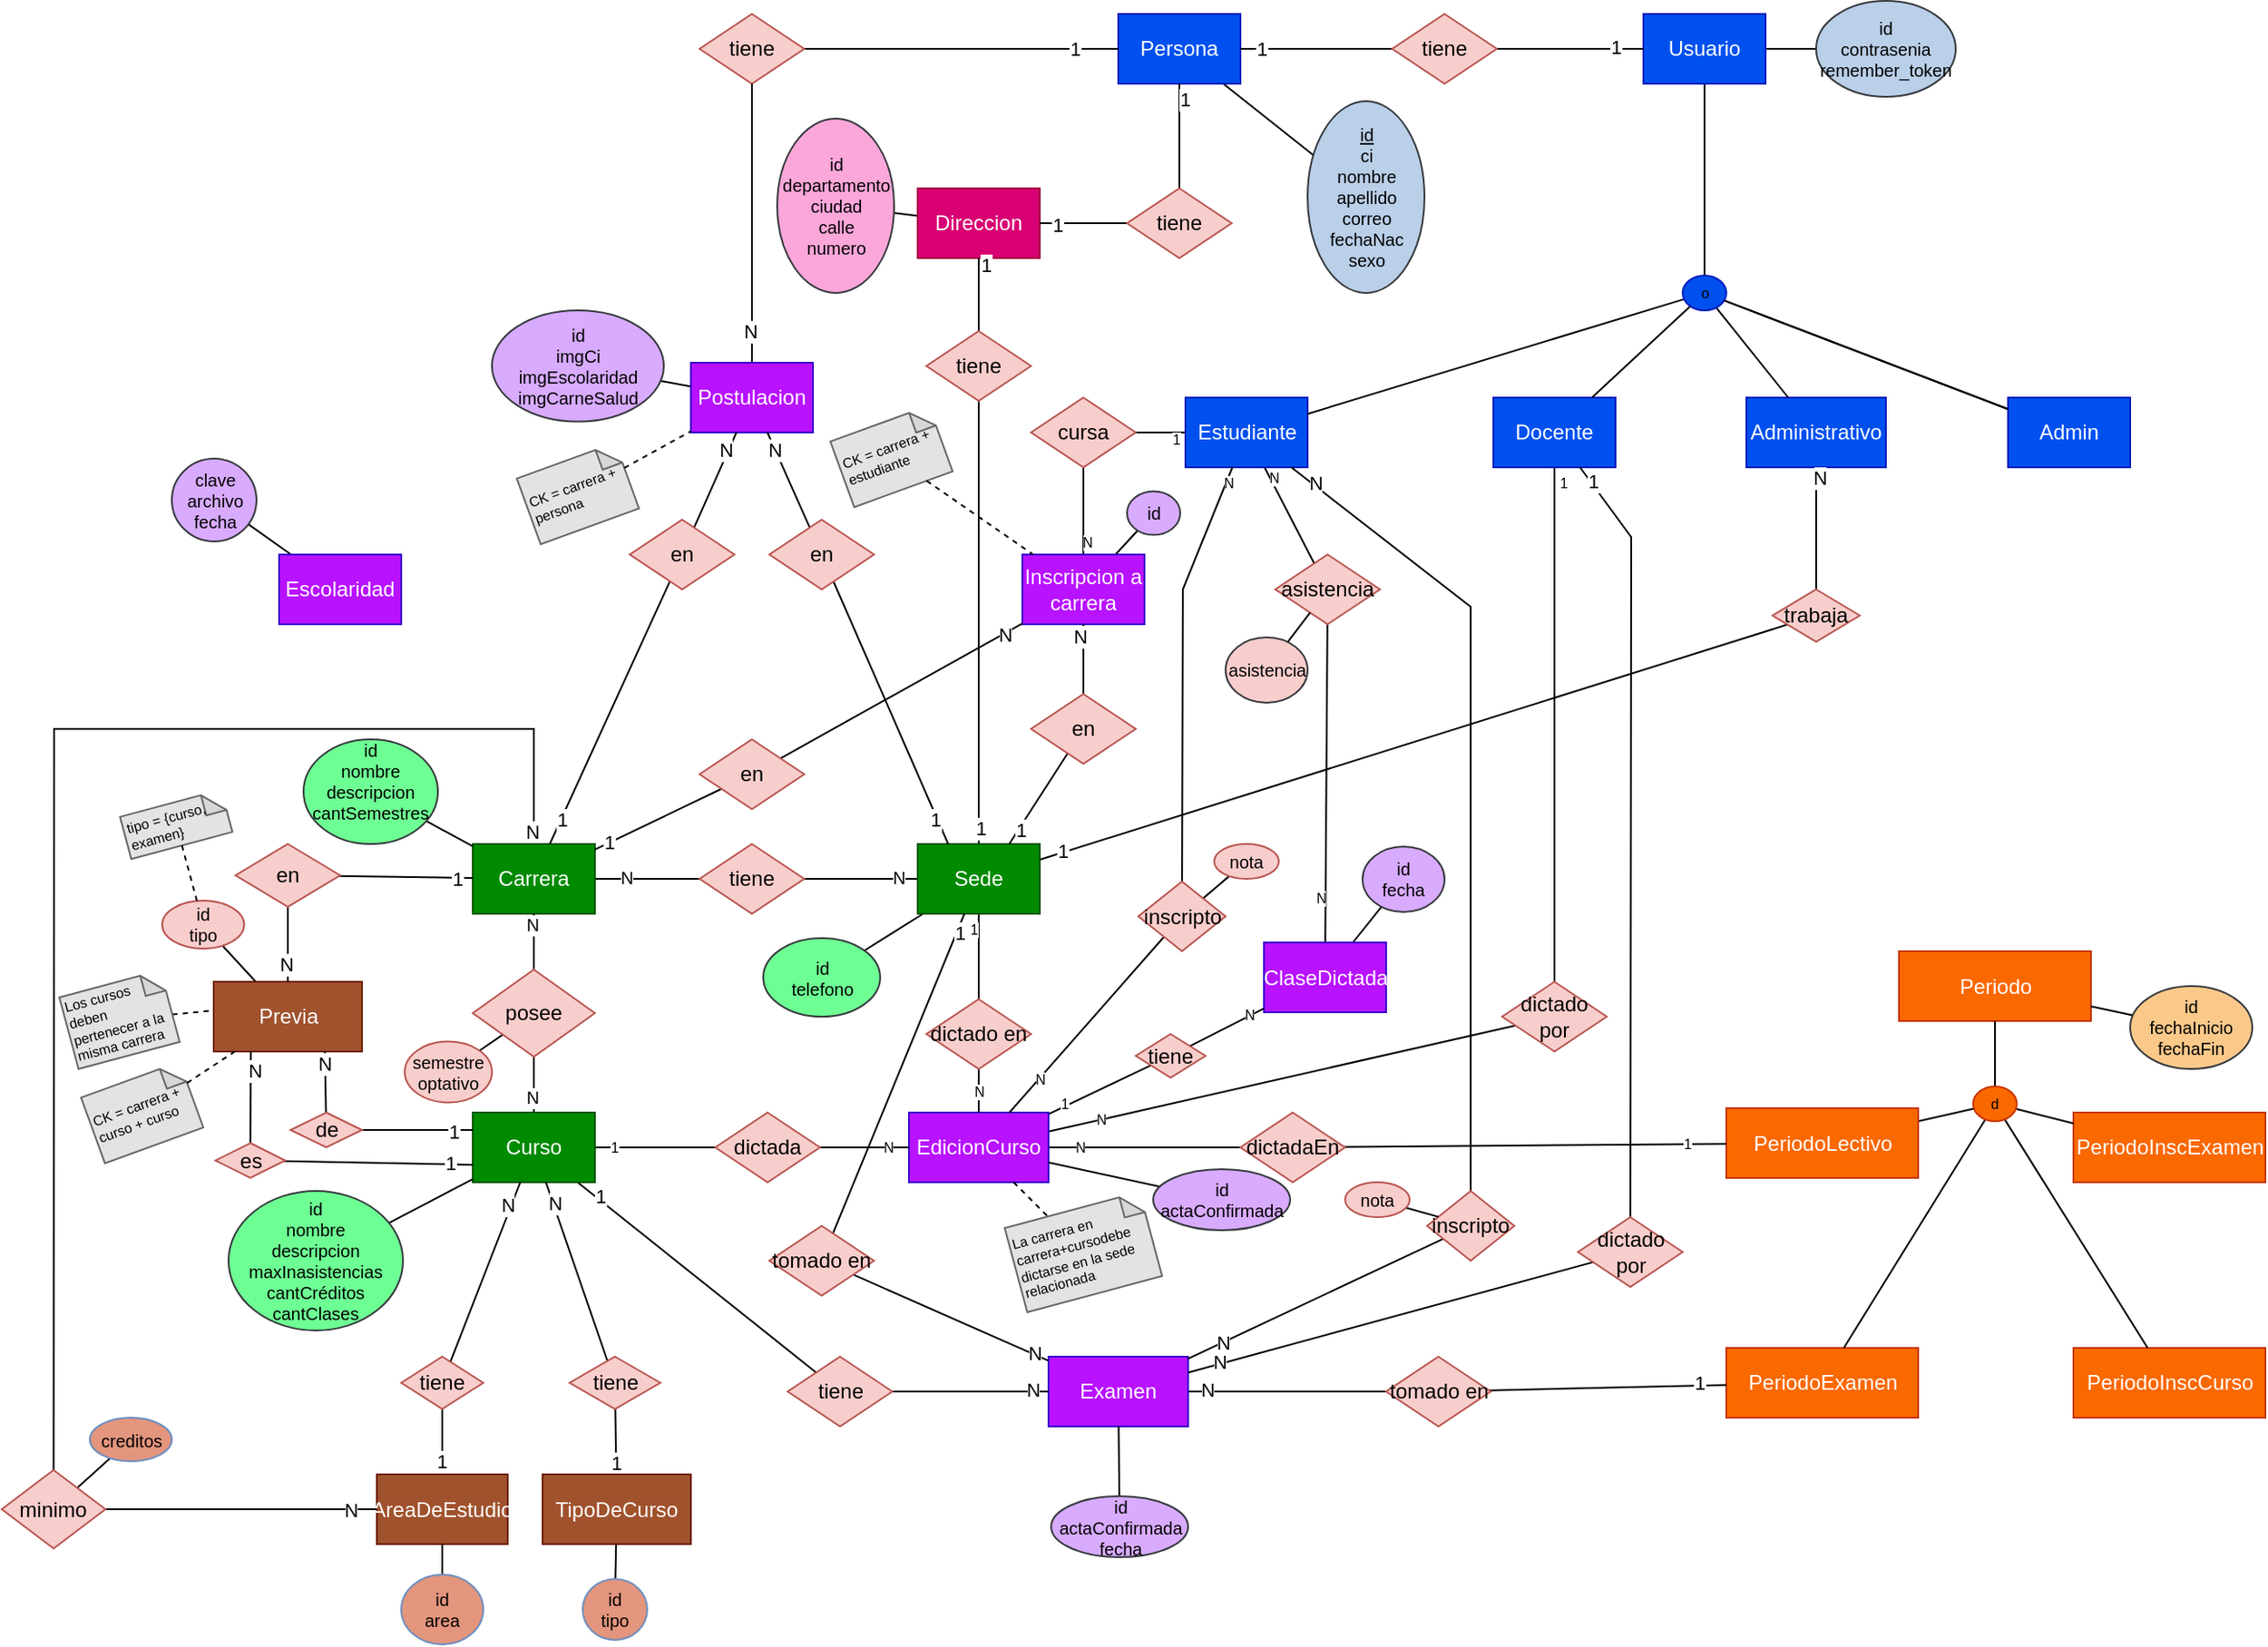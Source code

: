 <mxfile version="13.8.0"><diagram id="EA1L3UFTRPTLDYv3UPA5" name="Page-1"><mxGraphModel dx="447" dy="1425" grid="1" gridSize="10" guides="1" tooltips="1" connect="1" arrows="1" fold="1" page="1" pageScale="1" pageWidth="827" pageHeight="1169" math="0" shadow="0"><root><mxCell id="0"/><mxCell id="1" parent="0"/><mxCell id="ZFPnBVb4u-eC4SoahxSz-5" style="edgeStyle=none;rounded=0;orthogonalLoop=1;jettySize=auto;html=1;endArrow=none;endFill=0;fontSize=10;fontColor=#000000;" parent="1" source="ZFPnBVb4u-eC4SoahxSz-7" target="ZFPnBVb4u-eC4SoahxSz-8" edge="1"><mxGeometry relative="1" as="geometry"/></mxCell><mxCell id="ZFPnBVb4u-eC4SoahxSz-6" style="edgeStyle=none;rounded=0;orthogonalLoop=1;jettySize=auto;html=1;endArrow=none;endFill=0;fontSize=8;fontColor=#000000;" parent="1" source="ZFPnBVb4u-eC4SoahxSz-7" target="ZFPnBVb4u-eC4SoahxSz-73" edge="1"><mxGeometry relative="1" as="geometry"/></mxCell><mxCell id="ZFPnBVb4u-eC4SoahxSz-7" value="Usuario" style="rounded=0;whiteSpace=wrap;html=1;fillColor=#0050ef;strokeColor=#001DBC;fontColor=#ffffff;" parent="1" vertex="1"><mxGeometry x="951" y="-20" width="70" height="40" as="geometry"/></mxCell><mxCell id="ZFPnBVb4u-eC4SoahxSz-8" value="id&lt;br&gt;&lt;div style=&quot;font-size: 10px&quot;&gt;contrasenia&lt;/div&gt;&lt;div style=&quot;font-size: 10px&quot;&gt;remember_token&lt;br style=&quot;font-size: 10px&quot;&gt;&lt;/div&gt;" style="ellipse;whiteSpace=wrap;html=1;strokeColor=#36393d;fontSize=10;fillColor=#BACFE8;fontColor=#000000;" parent="1" vertex="1"><mxGeometry x="1050" y="-27.5" width="80" height="55" as="geometry"/></mxCell><mxCell id="ZFPnBVb4u-eC4SoahxSz-9" style="edgeStyle=none;rounded=0;orthogonalLoop=1;jettySize=auto;html=1;endArrow=none;endFill=0;fontSize=10;fontColor=#000000;" parent="1" source="ZFPnBVb4u-eC4SoahxSz-14" target="ZFPnBVb4u-eC4SoahxSz-15" edge="1"><mxGeometry relative="1" as="geometry"/></mxCell><mxCell id="ZFPnBVb4u-eC4SoahxSz-10" style="edgeStyle=none;rounded=0;orthogonalLoop=1;jettySize=auto;html=1;endArrow=none;endFill=0;fontSize=10;fontColor=#000000;" parent="1" source="ZFPnBVb4u-eC4SoahxSz-14" target="ZFPnBVb4u-eC4SoahxSz-23" edge="1"><mxGeometry relative="1" as="geometry"/></mxCell><mxCell id="ZFPnBVb4u-eC4SoahxSz-11" value="N" style="edgeLabel;html=1;align=center;verticalAlign=middle;resizable=0;points=[];fontSize=10;fontColor=#000000;" parent="ZFPnBVb4u-eC4SoahxSz-10" vertex="1" connectable="0"><mxGeometry x="-0.66" y="-1" relative="1" as="geometry"><mxPoint as="offset"/></mxGeometry></mxCell><mxCell id="ZFPnBVb4u-eC4SoahxSz-12" style="edgeStyle=none;rounded=0;orthogonalLoop=1;jettySize=auto;html=1;endArrow=none;endFill=0;fontSize=8;fontColor=#000000;" parent="1" source="ZFPnBVb4u-eC4SoahxSz-14" target="ZFPnBVb4u-eC4SoahxSz-104" edge="1"><mxGeometry relative="1" as="geometry"/></mxCell><mxCell id="ZFPnBVb4u-eC4SoahxSz-13" value="1" style="edgeLabel;html=1;align=center;verticalAlign=middle;resizable=0;points=[];fontSize=8;fontColor=#000000;" parent="ZFPnBVb4u-eC4SoahxSz-12" vertex="1" connectable="0"><mxGeometry x="-0.657" y="-3" relative="1" as="geometry"><mxPoint as="offset"/></mxGeometry></mxCell><mxCell id="5V40DRRUXCzwOefoVg3z-1" style="rounded=0;orthogonalLoop=1;jettySize=auto;html=1;endArrow=none;endFill=0;fontColor=#000000;" parent="1" source="ZFPnBVb4u-eC4SoahxSz-14" target="5V40DRRUXCzwOefoVg3z-2" edge="1"><mxGeometry relative="1" as="geometry"><mxPoint x="930.0" y="300" as="targetPoint"/></mxGeometry></mxCell><mxCell id="5V40DRRUXCzwOefoVg3z-4" value="1" style="edgeLabel;html=1;align=center;verticalAlign=middle;resizable=0;points=[];fontColor=#000000;" parent="5V40DRRUXCzwOefoVg3z-1" vertex="1" connectable="0"><mxGeometry x="-0.922" relative="1" as="geometry"><mxPoint x="-4" as="offset"/></mxGeometry></mxCell><mxCell id="_jkwX5s_lLyYOQzPeIN_-21" style="edgeStyle=none;rounded=0;orthogonalLoop=1;jettySize=auto;html=1;endArrow=none;endFill=0;" parent="1" source="ZFPnBVb4u-eC4SoahxSz-14" target="_jkwX5s_lLyYOQzPeIN_-22" edge="1"><mxGeometry relative="1" as="geometry"><mxPoint x="570" y="130" as="targetPoint"/></mxGeometry></mxCell><mxCell id="_jkwX5s_lLyYOQzPeIN_-25" value="1" style="edgeLabel;html=1;align=center;verticalAlign=middle;resizable=0;points=[];fontColor=#000000;" parent="_jkwX5s_lLyYOQzPeIN_-21" vertex="1" connectable="0"><mxGeometry x="-0.929" y="1" relative="1" as="geometry"><mxPoint x="2" as="offset"/></mxGeometry></mxCell><mxCell id="ZFPnBVb4u-eC4SoahxSz-14" value="Sede" style="rounded=0;whiteSpace=wrap;html=1;fillColor=#008a00;strokeColor=#005700;fontColor=#ffffff;" parent="1" vertex="1"><mxGeometry x="535" y="456" width="70" height="40" as="geometry"/></mxCell><mxCell id="ZFPnBVb4u-eC4SoahxSz-15" value="&lt;div&gt;id&lt;/div&gt;&lt;div&gt;telefono&lt;/div&gt;" style="ellipse;whiteSpace=wrap;html=1;strokeColor=#36393d;fontSize=10;fillColor=#6EFF94;fontColor=#000000;" parent="1" vertex="1"><mxGeometry x="446.5" y="510" width="67" height="45" as="geometry"/></mxCell><mxCell id="ZFPnBVb4u-eC4SoahxSz-16" style="edgeStyle=none;rounded=0;orthogonalLoop=1;jettySize=auto;html=1;endArrow=none;endFill=0;fontSize=10;fontColor=#000000;" parent="1" source="ZFPnBVb4u-eC4SoahxSz-22" target="ZFPnBVb4u-eC4SoahxSz-23" edge="1"><mxGeometry relative="1" as="geometry"/></mxCell><mxCell id="ZFPnBVb4u-eC4SoahxSz-17" value="N" style="edgeLabel;html=1;align=center;verticalAlign=middle;resizable=0;points=[];fontSize=10;fontColor=#000000;" parent="ZFPnBVb4u-eC4SoahxSz-16" vertex="1" connectable="0"><mxGeometry x="-0.414" y="1" relative="1" as="geometry"><mxPoint as="offset"/></mxGeometry></mxCell><mxCell id="_jkwX5s_lLyYOQzPeIN_-29" style="edgeStyle=none;rounded=0;orthogonalLoop=1;jettySize=auto;html=1;endArrow=none;endFill=0;" parent="1" source="ZFPnBVb4u-eC4SoahxSz-22" target="_jkwX5s_lLyYOQzPeIN_-30" edge="1"><mxGeometry relative="1" as="geometry"><mxPoint x="60" y="801.379" as="targetPoint"/><Array as="points"><mxPoint x="315" y="390"/><mxPoint x="40" y="390"/></Array></mxGeometry></mxCell><mxCell id="_jkwX5s_lLyYOQzPeIN_-32" value="N" style="edgeLabel;html=1;align=center;verticalAlign=middle;resizable=0;points=[];fontColor=#000000;" parent="_jkwX5s_lLyYOQzPeIN_-29" vertex="1" connectable="0"><mxGeometry x="-0.98" y="1" relative="1" as="geometry"><mxPoint as="offset"/></mxGeometry></mxCell><mxCell id="ZFPnBVb4u-eC4SoahxSz-22" value="Carrera" style="rounded=0;whiteSpace=wrap;html=1;fillColor=#008a00;strokeColor=#005700;fontColor=#ffffff;" parent="1" vertex="1"><mxGeometry x="280" y="456" width="70" height="40" as="geometry"/></mxCell><mxCell id="ZFPnBVb4u-eC4SoahxSz-23" value="tiene" style="rhombus;whiteSpace=wrap;html=1;fillColor=#f8cecc;strokeColor=#b85450;fontColor=#000000;" parent="1" vertex="1"><mxGeometry x="410" y="456" width="60" height="40" as="geometry"/></mxCell><mxCell id="ZFPnBVb4u-eC4SoahxSz-24" style="edgeStyle=none;rounded=0;orthogonalLoop=1;jettySize=auto;html=1;endArrow=none;endFill=0;fontSize=10;fontColor=#000000;" parent="1" source="ZFPnBVb4u-eC4SoahxSz-25" target="ZFPnBVb4u-eC4SoahxSz-22" edge="1"><mxGeometry relative="1" as="geometry"/></mxCell><mxCell id="ZFPnBVb4u-eC4SoahxSz-25" value="&lt;div&gt;id&lt;/div&gt;&lt;div&gt;nombre&lt;/div&gt;&lt;div&gt;descripcion&lt;/div&gt;&lt;div&gt;cantSemestres&lt;/div&gt;&lt;div&gt;&lt;br&gt;&lt;/div&gt;" style="ellipse;whiteSpace=wrap;html=1;strokeColor=#36393d;fontSize=10;fillColor=#6EFF94;fontColor=#000000;" parent="1" vertex="1"><mxGeometry x="183" y="396" width="77" height="60" as="geometry"/></mxCell><mxCell id="ZFPnBVb4u-eC4SoahxSz-26" style="edgeStyle=none;rounded=0;orthogonalLoop=1;jettySize=auto;html=1;endArrow=none;endFill=0;fontSize=10;fontColor=#000000;" parent="1" source="ZFPnBVb4u-eC4SoahxSz-22" target="ZFPnBVb4u-eC4SoahxSz-35" edge="1"><mxGeometry relative="1" as="geometry"><mxPoint x="330" y="520" as="sourcePoint"/></mxGeometry></mxCell><mxCell id="ZFPnBVb4u-eC4SoahxSz-27" value="N" style="edgeLabel;html=1;align=center;verticalAlign=middle;resizable=0;points=[];fontSize=10;fontColor=#000000;" parent="ZFPnBVb4u-eC4SoahxSz-26" vertex="1" connectable="0"><mxGeometry x="-0.66" y="-1" relative="1" as="geometry"><mxPoint as="offset"/></mxGeometry></mxCell><mxCell id="ZFPnBVb4u-eC4SoahxSz-28" style="edgeStyle=none;rounded=0;orthogonalLoop=1;jettySize=auto;html=1;endArrow=none;endFill=0;fontSize=10;fontColor=#000000;" parent="1" source="ZFPnBVb4u-eC4SoahxSz-33" target="ZFPnBVb4u-eC4SoahxSz-35" edge="1"><mxGeometry relative="1" as="geometry"/></mxCell><mxCell id="ZFPnBVb4u-eC4SoahxSz-29" value="N" style="edgeLabel;html=1;align=center;verticalAlign=middle;resizable=0;points=[];fontSize=10;fontColor=#000000;" parent="ZFPnBVb4u-eC4SoahxSz-28" vertex="1" connectable="0"><mxGeometry x="-0.414" y="1" relative="1" as="geometry"><mxPoint as="offset"/></mxGeometry></mxCell><mxCell id="ZFPnBVb4u-eC4SoahxSz-30" style="edgeStyle=none;rounded=0;orthogonalLoop=1;jettySize=auto;html=1;endArrow=none;endFill=0;fontSize=8;fontColor=#000000;" parent="1" source="ZFPnBVb4u-eC4SoahxSz-33" target="ZFPnBVb4u-eC4SoahxSz-94" edge="1"><mxGeometry relative="1" as="geometry"/></mxCell><mxCell id="ZFPnBVb4u-eC4SoahxSz-31" value="1" style="edgeLabel;html=1;align=center;verticalAlign=middle;resizable=0;points=[];fontSize=8;fontColor=#000000;" parent="ZFPnBVb4u-eC4SoahxSz-30" vertex="1" connectable="0"><mxGeometry x="-0.691" relative="1" as="geometry"><mxPoint as="offset"/></mxGeometry></mxCell><mxCell id="ZFPnBVb4u-eC4SoahxSz-32" style="edgeStyle=none;rounded=0;orthogonalLoop=1;jettySize=auto;html=1;endArrow=none;endFill=0;fontSize=8;fontColor=#000000;" parent="1" source="ZFPnBVb4u-eC4SoahxSz-33" target="ZFPnBVb4u-eC4SoahxSz-99" edge="1"><mxGeometry relative="1" as="geometry"/></mxCell><mxCell id="ZFPnBVb4u-eC4SoahxSz-182" value="1" style="edgeLabel;html=1;align=center;verticalAlign=middle;resizable=0;points=[];fontColor=#000000;" parent="ZFPnBVb4u-eC4SoahxSz-32" vertex="1" connectable="0"><mxGeometry x="-0.833" y="2" relative="1" as="geometry"><mxPoint as="offset"/></mxGeometry></mxCell><mxCell id="ZFPnBVb4u-eC4SoahxSz-33" value="Curso" style="rounded=0;whiteSpace=wrap;html=1;fillColor=#008a00;strokeColor=#005700;fontColor=#FFFFFF;" parent="1" vertex="1"><mxGeometry x="280" y="610" width="70" height="40" as="geometry"/></mxCell><mxCell id="ZFPnBVb4u-eC4SoahxSz-34" style="edgeStyle=none;rounded=0;orthogonalLoop=1;jettySize=auto;html=1;endArrow=none;endFill=0;fontColor=#000000;" parent="1" source="ZFPnBVb4u-eC4SoahxSz-35" target="ZFPnBVb4u-eC4SoahxSz-54" edge="1"><mxGeometry relative="1" as="geometry"/></mxCell><mxCell id="ZFPnBVb4u-eC4SoahxSz-35" value="posee" style="rhombus;whiteSpace=wrap;html=1;fillColor=#f8cecc;strokeColor=#b85450;fontColor=#000000;" parent="1" vertex="1"><mxGeometry x="280" y="528" width="70" height="50" as="geometry"/></mxCell><mxCell id="ZFPnBVb4u-eC4SoahxSz-36" style="edgeStyle=none;rounded=0;orthogonalLoop=1;jettySize=auto;html=1;endArrow=none;endFill=0;fontSize=10;fontColor=#000000;" parent="1" source="ZFPnBVb4u-eC4SoahxSz-37" target="ZFPnBVb4u-eC4SoahxSz-33" edge="1"><mxGeometry relative="1" as="geometry"/></mxCell><mxCell id="ZFPnBVb4u-eC4SoahxSz-37" value="id&lt;br&gt;nombre&lt;br&gt;descripcion&lt;br&gt;&lt;div&gt;maxInasistencias&lt;/div&gt;&lt;div&gt;cantCréditos&lt;/div&gt;cantClases" style="ellipse;whiteSpace=wrap;html=1;strokeColor=#36393d;fontSize=10;fillColor=#6EFF94;fontColor=#000000;" parent="1" vertex="1"><mxGeometry x="140" y="655" width="100" height="80" as="geometry"/></mxCell><mxCell id="ZFPnBVb4u-eC4SoahxSz-38" style="edgeStyle=none;rounded=0;orthogonalLoop=1;jettySize=auto;html=1;endArrow=none;endFill=0;fontColor=#000000;" parent="1" source="ZFPnBVb4u-eC4SoahxSz-40" target="ZFPnBVb4u-eC4SoahxSz-50" edge="1"><mxGeometry relative="1" as="geometry"/></mxCell><mxCell id="ZFPnBVb4u-eC4SoahxSz-39" value="1" style="edgeLabel;html=1;align=center;verticalAlign=middle;resizable=0;points=[];fontColor=#000000;" parent="ZFPnBVb4u-eC4SoahxSz-38" vertex="1" connectable="0"><mxGeometry x="-0.602" y="1" relative="1" as="geometry"><mxPoint as="offset"/></mxGeometry></mxCell><mxCell id="ZFPnBVb4u-eC4SoahxSz-40" value="AreaDeEstudio" style="rounded=0;whiteSpace=wrap;html=1;fillColor=#a0522d;strokeColor=#6D1F00;fontColor=#ffffff;" parent="1" vertex="1"><mxGeometry x="225" y="817.5" width="75" height="40" as="geometry"/></mxCell><mxCell id="ZFPnBVb4u-eC4SoahxSz-41" style="edgeStyle=none;rounded=0;orthogonalLoop=1;jettySize=auto;html=1;endArrow=none;endFill=0;fontSize=10;fontColor=#000000;" parent="1" source="ZFPnBVb4u-eC4SoahxSz-42" target="ZFPnBVb4u-eC4SoahxSz-40" edge="1"><mxGeometry relative="1" as="geometry"/></mxCell><mxCell id="ZFPnBVb4u-eC4SoahxSz-42" value="&lt;div&gt;id&lt;/div&gt;&lt;div&gt;area&lt;br&gt;&lt;/div&gt;" style="ellipse;whiteSpace=wrap;html=1;strokeColor=#6c8ebf;fontSize=10;fillColor=#E3957D;fontColor=#000000;" parent="1" vertex="1"><mxGeometry x="239" y="875" width="47" height="40" as="geometry"/></mxCell><mxCell id="ZFPnBVb4u-eC4SoahxSz-43" style="edgeStyle=none;rounded=0;orthogonalLoop=1;jettySize=auto;html=1;endArrow=none;endFill=0;fontColor=#000000;" parent="1" source="ZFPnBVb4u-eC4SoahxSz-45" target="ZFPnBVb4u-eC4SoahxSz-53" edge="1"><mxGeometry relative="1" as="geometry"/></mxCell><mxCell id="ZFPnBVb4u-eC4SoahxSz-44" value="1" style="edgeLabel;html=1;align=center;verticalAlign=middle;resizable=0;points=[];fontColor=#000000;" parent="ZFPnBVb4u-eC4SoahxSz-43" vertex="1" connectable="0"><mxGeometry x="-0.663" relative="1" as="geometry"><mxPoint as="offset"/></mxGeometry></mxCell><mxCell id="ZFPnBVb4u-eC4SoahxSz-45" value="TipoDeCurso" style="rounded=0;whiteSpace=wrap;html=1;fillColor=#a0522d;strokeColor=#6D1F00;fontColor=#ffffff;" parent="1" vertex="1"><mxGeometry x="320" y="817.5" width="85" height="40" as="geometry"/></mxCell><mxCell id="ZFPnBVb4u-eC4SoahxSz-46" style="edgeStyle=none;rounded=0;orthogonalLoop=1;jettySize=auto;html=1;endArrow=none;endFill=0;fontSize=10;fontColor=#000000;" parent="1" source="ZFPnBVb4u-eC4SoahxSz-47" target="ZFPnBVb4u-eC4SoahxSz-45" edge="1"><mxGeometry relative="1" as="geometry"/></mxCell><mxCell id="ZFPnBVb4u-eC4SoahxSz-47" value="&lt;div&gt;id&lt;/div&gt;tipo" style="ellipse;whiteSpace=wrap;html=1;strokeColor=#6c8ebf;fontSize=10;fillColor=#E3957D;fontColor=#000000;" parent="1" vertex="1"><mxGeometry x="343" y="877.5" width="37" height="35" as="geometry"/></mxCell><mxCell id="ZFPnBVb4u-eC4SoahxSz-48" style="edgeStyle=none;rounded=0;orthogonalLoop=1;jettySize=auto;html=1;endArrow=none;endFill=0;fontColor=#000000;" parent="1" source="ZFPnBVb4u-eC4SoahxSz-50" target="ZFPnBVb4u-eC4SoahxSz-33" edge="1"><mxGeometry relative="1" as="geometry"/></mxCell><mxCell id="ZFPnBVb4u-eC4SoahxSz-49" value="N" style="edgeLabel;html=1;align=center;verticalAlign=middle;resizable=0;points=[];fontColor=#000000;" parent="ZFPnBVb4u-eC4SoahxSz-48" vertex="1" connectable="0"><mxGeometry x="0.286" y="1" relative="1" as="geometry"><mxPoint x="8.08" y="-23.58" as="offset"/></mxGeometry></mxCell><mxCell id="ZFPnBVb4u-eC4SoahxSz-50" value="tiene" style="rhombus;whiteSpace=wrap;html=1;fillColor=#f8cecc;strokeColor=#b85450;fontColor=#000000;" parent="1" vertex="1"><mxGeometry x="239" y="750" width="47" height="30" as="geometry"/></mxCell><mxCell id="ZFPnBVb4u-eC4SoahxSz-51" style="edgeStyle=none;rounded=0;orthogonalLoop=1;jettySize=auto;html=1;endArrow=none;endFill=0;fontColor=#000000;" parent="1" source="ZFPnBVb4u-eC4SoahxSz-53" target="ZFPnBVb4u-eC4SoahxSz-33" edge="1"><mxGeometry relative="1" as="geometry"/></mxCell><mxCell id="ZFPnBVb4u-eC4SoahxSz-52" value="N" style="edgeLabel;html=1;align=center;verticalAlign=middle;resizable=0;points=[];fontColor=#000000;" parent="ZFPnBVb4u-eC4SoahxSz-51" vertex="1" connectable="0"><mxGeometry x="0.451" y="-1" relative="1" as="geometry"><mxPoint x="-6" y="-16" as="offset"/></mxGeometry></mxCell><mxCell id="ZFPnBVb4u-eC4SoahxSz-53" value="tiene" style="rhombus;whiteSpace=wrap;html=1;fillColor=#f8cecc;strokeColor=#b85450;fontColor=#000000;" parent="1" vertex="1"><mxGeometry x="335.5" y="750" width="52" height="30" as="geometry"/></mxCell><mxCell id="ZFPnBVb4u-eC4SoahxSz-54" value="&lt;div&gt;semestre&lt;/div&gt;&lt;div&gt;optativo&lt;br&gt;&lt;/div&gt;" style="ellipse;whiteSpace=wrap;html=1;strokeColor=#b85450;fontSize=10;fillColor=#f8cecc;fontColor=#000000;" parent="1" vertex="1"><mxGeometry x="241" y="569.25" width="50" height="35" as="geometry"/></mxCell><mxCell id="OO6kjQ8lrGWh_WnofcH9-6" style="rounded=0;orthogonalLoop=1;jettySize=auto;html=1;endArrow=none;endFill=0;" parent="1" source="ZFPnBVb4u-eC4SoahxSz-55" target="OO6kjQ8lrGWh_WnofcH9-2" edge="1"><mxGeometry relative="1" as="geometry"/></mxCell><mxCell id="ZFPnBVb4u-eC4SoahxSz-55" value="&lt;div&gt;id&lt;/div&gt;&lt;div&gt;tipo&lt;/div&gt;" style="ellipse;whiteSpace=wrap;html=1;strokeColor=#b85450;fontSize=10;fillColor=#f8cecc;fontColor=#000000;" parent="1" vertex="1"><mxGeometry x="101.94" y="488.5" width="47" height="27.5" as="geometry"/></mxCell><mxCell id="ZFPnBVb4u-eC4SoahxSz-56" value="tipo = {curso, examen}" style="shape=note;whiteSpace=wrap;html=1;backgroundOutline=1;darkOpacity=0.05;size=12;align=left;fontSize=8;strokeColor=#666666;fillColor=#E3E3E3;rotation=345;fontColor=#000000;" parent="1" vertex="1"><mxGeometry x="80" y="432.25" width="60" height="25" as="geometry"/></mxCell><mxCell id="ZFPnBVb4u-eC4SoahxSz-57" value="" style="endArrow=none;dashed=1;html=1;fontSize=8;fontColor=#000000;entryX=0.02;entryY=0.408;entryDx=0;entryDy=0;entryPerimeter=0;" parent="1" source="ZFPnBVb4u-eC4SoahxSz-151" target="OO6kjQ8lrGWh_WnofcH9-2" edge="1"><mxGeometry width="50" height="50" relative="1" as="geometry"><mxPoint x="616.996" y="565" as="sourcePoint"/><mxPoint x="592.158" y="530" as="targetPoint"/></mxGeometry></mxCell><mxCell id="ZFPnBVb4u-eC4SoahxSz-58" style="edgeStyle=none;rounded=0;orthogonalLoop=1;jettySize=auto;html=1;endArrow=none;endFill=0;fontSize=8;fontColor=#000000;" parent="1" source="ZFPnBVb4u-eC4SoahxSz-62" target="ZFPnBVb4u-eC4SoahxSz-76" edge="1"><mxGeometry relative="1" as="geometry"/></mxCell><mxCell id="ZFPnBVb4u-eC4SoahxSz-59" value="1" style="edgeLabel;html=1;align=center;verticalAlign=middle;resizable=0;points=[];fontSize=8;fontColor=#000000;" parent="ZFPnBVb4u-eC4SoahxSz-58" vertex="1" connectable="0"><mxGeometry x="-0.806" relative="1" as="geometry"><mxPoint x="-3.1" y="3.42" as="offset"/></mxGeometry></mxCell><mxCell id="ZFPnBVb4u-eC4SoahxSz-60" style="edgeStyle=none;rounded=0;orthogonalLoop=1;jettySize=auto;html=1;endArrow=none;endFill=0;fontSize=8;fontColor=#000000;" parent="1" source="ZFPnBVb4u-eC4SoahxSz-62" target="ZFPnBVb4u-eC4SoahxSz-121" edge="1"><mxGeometry relative="1" as="geometry"><mxPoint x="718.575" y="293.855" as="targetPoint"/></mxGeometry></mxCell><mxCell id="ZFPnBVb4u-eC4SoahxSz-61" value="N" style="edgeLabel;html=1;align=center;verticalAlign=middle;resizable=0;points=[];fontSize=8;fontColor=#000000;" parent="ZFPnBVb4u-eC4SoahxSz-60" vertex="1" connectable="0"><mxGeometry x="-0.777" y="2" relative="1" as="geometry"><mxPoint as="offset"/></mxGeometry></mxCell><mxCell id="ZFPnBVb4u-eC4SoahxSz-62" value="Estudiante" style="rounded=0;whiteSpace=wrap;html=1;fillColor=#0050ef;strokeColor=#001DBC;fontColor=#ffffff;" parent="1" vertex="1"><mxGeometry x="688.5" y="200" width="70" height="40" as="geometry"/></mxCell><mxCell id="ZFPnBVb4u-eC4SoahxSz-63" style="edgeStyle=none;rounded=0;orthogonalLoop=1;jettySize=auto;html=1;endArrow=none;endFill=0;fontSize=8;fontColor=#000000;" parent="1" source="ZFPnBVb4u-eC4SoahxSz-67" target="ZFPnBVb4u-eC4SoahxSz-107" edge="1"><mxGeometry relative="1" as="geometry"><mxPoint x="750" y="520" as="targetPoint"/></mxGeometry></mxCell><mxCell id="ZFPnBVb4u-eC4SoahxSz-64" value="1" style="edgeLabel;html=1;align=center;verticalAlign=middle;resizable=0;points=[];fontSize=8;fontColor=#000000;" parent="ZFPnBVb4u-eC4SoahxSz-63" vertex="1" connectable="0"><mxGeometry x="-0.944" y="-1" relative="1" as="geometry"><mxPoint x="6" as="offset"/></mxGeometry></mxCell><mxCell id="ZFPnBVb4u-eC4SoahxSz-65" style="edgeStyle=none;rounded=0;orthogonalLoop=1;jettySize=auto;html=1;endArrow=none;endFill=0;fontSize=8;fontColor=#000000;" parent="1" source="ZFPnBVb4u-eC4SoahxSz-62" target="ZFPnBVb4u-eC4SoahxSz-118" edge="1"><mxGeometry relative="1" as="geometry"><Array as="points"><mxPoint x="687" y="310"/></Array></mxGeometry></mxCell><mxCell id="ZFPnBVb4u-eC4SoahxSz-66" value="N" style="edgeLabel;html=1;align=center;verticalAlign=middle;resizable=0;points=[];fontSize=8;fontColor=#000000;" parent="ZFPnBVb4u-eC4SoahxSz-65" vertex="1" connectable="0"><mxGeometry x="-0.93" y="1" relative="1" as="geometry"><mxPoint as="offset"/></mxGeometry></mxCell><mxCell id="ZFPnBVb4u-eC4SoahxSz-67" value="Docente" style="rounded=0;whiteSpace=wrap;html=1;fillColor=#0050ef;strokeColor=#001DBC;fontColor=#ffffff;" parent="1" vertex="1"><mxGeometry x="865" y="200" width="70" height="40" as="geometry"/></mxCell><mxCell id="ZFPnBVb4u-eC4SoahxSz-68" value="Administrativo" style="rounded=0;whiteSpace=wrap;html=1;fillColor=#0050ef;strokeColor=#001DBC;fontColor=#ffffff;" parent="1" vertex="1"><mxGeometry x="1010" y="200" width="80" height="40" as="geometry"/></mxCell><mxCell id="ZFPnBVb4u-eC4SoahxSz-69" style="edgeStyle=none;rounded=0;orthogonalLoop=1;jettySize=auto;html=1;endArrow=none;endFill=0;fontSize=8;fontColor=#000000;" parent="1" source="ZFPnBVb4u-eC4SoahxSz-73" target="ZFPnBVb4u-eC4SoahxSz-62" edge="1"><mxGeometry relative="1" as="geometry"/></mxCell><mxCell id="ZFPnBVb4u-eC4SoahxSz-70" style="edgeStyle=none;rounded=0;orthogonalLoop=1;jettySize=auto;html=1;endArrow=none;endFill=0;fontSize=8;fontColor=#000000;" parent="1" source="ZFPnBVb4u-eC4SoahxSz-73" target="ZFPnBVb4u-eC4SoahxSz-68" edge="1"><mxGeometry relative="1" as="geometry"/></mxCell><mxCell id="ZFPnBVb4u-eC4SoahxSz-71" style="edgeStyle=none;rounded=0;orthogonalLoop=1;jettySize=auto;html=1;endArrow=none;endFill=0;fontSize=8;fontColor=#000000;" parent="1" source="ZFPnBVb4u-eC4SoahxSz-73" target="ZFPnBVb4u-eC4SoahxSz-136" edge="1"><mxGeometry relative="1" as="geometry"/></mxCell><mxCell id="ZFPnBVb4u-eC4SoahxSz-72" style="edgeStyle=none;rounded=0;orthogonalLoop=1;jettySize=auto;html=1;endArrow=none;endFill=0;fontSize=8;fontColor=#000000;" parent="1" source="ZFPnBVb4u-eC4SoahxSz-73" target="ZFPnBVb4u-eC4SoahxSz-67" edge="1"><mxGeometry relative="1" as="geometry"/></mxCell><mxCell id="ZFPnBVb4u-eC4SoahxSz-73" value="o" style="ellipse;whiteSpace=wrap;html=1;fontSize=8;fillColor=#0050ef;strokeColor=#001DBC;fontColor=#000000;" parent="1" vertex="1"><mxGeometry x="973.5" y="130" width="25" height="20" as="geometry"/></mxCell><mxCell id="ZFPnBVb4u-eC4SoahxSz-74" style="edgeStyle=none;rounded=0;orthogonalLoop=1;jettySize=auto;html=1;endArrow=none;endFill=0;fontSize=8;fontColor=#000000;" parent="1" source="ZFPnBVb4u-eC4SoahxSz-76" target="OO6kjQ8lrGWh_WnofcH9-50" edge="1"><mxGeometry relative="1" as="geometry"/></mxCell><mxCell id="ZFPnBVb4u-eC4SoahxSz-75" value="N" style="edgeLabel;html=1;align=center;verticalAlign=middle;resizable=0;points=[];fontSize=8;fontColor=#000000;" parent="ZFPnBVb4u-eC4SoahxSz-74" vertex="1" connectable="0"><mxGeometry x="0.69" y="2" relative="1" as="geometry"><mxPoint as="offset"/></mxGeometry></mxCell><mxCell id="ZFPnBVb4u-eC4SoahxSz-76" value="cursa" style="rhombus;whiteSpace=wrap;html=1;fillColor=#f8cecc;strokeColor=#b85450;fontColor=#000000;" parent="1" vertex="1"><mxGeometry x="600" y="200" width="60" height="40" as="geometry"/></mxCell><mxCell id="ZFPnBVb4u-eC4SoahxSz-77" style="edgeStyle=none;rounded=0;orthogonalLoop=1;jettySize=auto;html=1;endArrow=none;endFill=0;fontSize=8;fontColor=#000000;" parent="1" source="ZFPnBVb4u-eC4SoahxSz-83" target="ZFPnBVb4u-eC4SoahxSz-97" edge="1"><mxGeometry relative="1" as="geometry"/></mxCell><mxCell id="ZFPnBVb4u-eC4SoahxSz-78" value="N" style="edgeLabel;html=1;align=center;verticalAlign=middle;resizable=0;points=[];fontSize=8;fontColor=#000000;" parent="ZFPnBVb4u-eC4SoahxSz-77" vertex="1" connectable="0"><mxGeometry x="-0.669" relative="1" as="geometry"><mxPoint as="offset"/></mxGeometry></mxCell><mxCell id="ZFPnBVb4u-eC4SoahxSz-79" style="edgeStyle=none;rounded=0;orthogonalLoop=1;jettySize=auto;html=1;endArrow=none;endFill=0;fontSize=8;fontColor=#000000;" parent="1" source="ZFPnBVb4u-eC4SoahxSz-83" target="ZFPnBVb4u-eC4SoahxSz-107" edge="1"><mxGeometry relative="1" as="geometry"/></mxCell><mxCell id="ZFPnBVb4u-eC4SoahxSz-80" value="N" style="edgeLabel;html=1;align=center;verticalAlign=middle;resizable=0;points=[];fontSize=8;fontColor=#000000;" parent="ZFPnBVb4u-eC4SoahxSz-79" vertex="1" connectable="0"><mxGeometry x="-0.775" relative="1" as="geometry"><mxPoint as="offset"/></mxGeometry></mxCell><mxCell id="ZFPnBVb4u-eC4SoahxSz-81" style="edgeStyle=none;rounded=0;orthogonalLoop=1;jettySize=auto;html=1;endArrow=none;endFill=0;fontSize=8;fontColor=#000000;" parent="1" source="ZFPnBVb4u-eC4SoahxSz-83" target="ZFPnBVb4u-eC4SoahxSz-114" edge="1"><mxGeometry relative="1" as="geometry"/></mxCell><mxCell id="ZFPnBVb4u-eC4SoahxSz-82" value="1" style="edgeLabel;html=1;align=center;verticalAlign=middle;resizable=0;points=[];fontSize=8;fontColor=#000000;" parent="ZFPnBVb4u-eC4SoahxSz-81" vertex="1" connectable="0"><mxGeometry x="-0.677" y="2" relative="1" as="geometry"><mxPoint as="offset"/></mxGeometry></mxCell><mxCell id="ZFPnBVb4u-eC4SoahxSz-83" value="EdicionCurso" style="rounded=0;whiteSpace=wrap;html=1;strokeColor=#3700CC;fontColor=#ffffff;fillColor=#B812FF;" parent="1" vertex="1"><mxGeometry x="530" y="610" width="80" height="40" as="geometry"/></mxCell><mxCell id="ZFPnBVb4u-eC4SoahxSz-84" style="edgeStyle=none;rounded=0;orthogonalLoop=1;jettySize=auto;html=1;endArrow=none;endFill=0;fontSize=8;fontColor=#000000;" parent="1" source="ZFPnBVb4u-eC4SoahxSz-85" target="ZFPnBVb4u-eC4SoahxSz-91" edge="1"><mxGeometry relative="1" as="geometry"/></mxCell><mxCell id="ZFPnBVb4u-eC4SoahxSz-185" value="N" style="edgeLabel;html=1;align=center;verticalAlign=middle;resizable=0;points=[];fontColor=#000000;" parent="ZFPnBVb4u-eC4SoahxSz-84" vertex="1" connectable="0"><mxGeometry x="-0.806" y="1" relative="1" as="geometry"><mxPoint as="offset"/></mxGeometry></mxCell><mxCell id="ZFPnBVb4u-eC4SoahxSz-85" value="Examen" style="rounded=0;whiteSpace=wrap;html=1;strokeColor=#3700CC;fontColor=#ffffff;fillColor=#B812FF;" parent="1" vertex="1"><mxGeometry x="610" y="750" width="80" height="40" as="geometry"/></mxCell><mxCell id="ZFPnBVb4u-eC4SoahxSz-188" style="edgeStyle=none;rounded=0;orthogonalLoop=1;jettySize=auto;html=1;endArrow=none;endFill=0;fontColor=#000000;" parent="1" source="ZFPnBVb4u-eC4SoahxSz-86" target="ZFPnBVb4u-eC4SoahxSz-187" edge="1"><mxGeometry relative="1" as="geometry"/></mxCell><mxCell id="ZFPnBVb4u-eC4SoahxSz-86" value="PeriodoLectivo" style="rounded=0;whiteSpace=wrap;html=1;fillColor=#fa6800;strokeColor=#C73500;fontColor=#ffffff;" parent="1" vertex="1"><mxGeometry x="998.5" y="607.5" width="110" height="40" as="geometry"/></mxCell><mxCell id="ZFPnBVb4u-eC4SoahxSz-87" value="PeriodoExamen" style="rounded=0;whiteSpace=wrap;html=1;fillColor=#fa6800;strokeColor=#C73500;fontColor=#ffffff;" parent="1" vertex="1"><mxGeometry x="998.5" y="745" width="110" height="40" as="geometry"/></mxCell><mxCell id="ZFPnBVb4u-eC4SoahxSz-88" value="PeriodoInscExamen" style="rounded=0;whiteSpace=wrap;html=1;fillColor=#fa6800;strokeColor=#C73500;fontColor=#ffffff;" parent="1" vertex="1"><mxGeometry x="1197.5" y="610" width="110" height="40" as="geometry"/></mxCell><mxCell id="ZFPnBVb4u-eC4SoahxSz-89" value="PeriodoInscCurso" style="rounded=0;whiteSpace=wrap;html=1;fillColor=#fa6800;strokeColor=#C73500;fontColor=#ffffff;" parent="1" vertex="1"><mxGeometry x="1197.5" y="745" width="110" height="40" as="geometry"/></mxCell><mxCell id="ZFPnBVb4u-eC4SoahxSz-90" style="edgeStyle=none;rounded=0;orthogonalLoop=1;jettySize=auto;html=1;endArrow=none;endFill=0;fontSize=8;fontColor=#000000;" parent="1" source="ZFPnBVb4u-eC4SoahxSz-91" target="ZFPnBVb4u-eC4SoahxSz-87" edge="1"><mxGeometry relative="1" as="geometry"/></mxCell><mxCell id="ZFPnBVb4u-eC4SoahxSz-184" value="1" style="edgeLabel;html=1;align=center;verticalAlign=middle;resizable=0;points=[];fontColor=#000000;" parent="ZFPnBVb4u-eC4SoahxSz-90" vertex="1" connectable="0"><mxGeometry x="0.769" y="2" relative="1" as="geometry"><mxPoint as="offset"/></mxGeometry></mxCell><mxCell id="ZFPnBVb4u-eC4SoahxSz-91" value="tomado en" style="rhombus;whiteSpace=wrap;html=1;fillColor=#f8cecc;strokeColor=#b85450;fontColor=#000000;" parent="1" vertex="1"><mxGeometry x="803.5" y="750" width="60" height="40" as="geometry"/></mxCell><mxCell id="ZFPnBVb4u-eC4SoahxSz-92" style="edgeStyle=none;rounded=0;orthogonalLoop=1;jettySize=auto;html=1;endArrow=none;endFill=0;fontSize=8;fontColor=#000000;" parent="1" source="ZFPnBVb4u-eC4SoahxSz-94" target="ZFPnBVb4u-eC4SoahxSz-83" edge="1"><mxGeometry relative="1" as="geometry"/></mxCell><mxCell id="ZFPnBVb4u-eC4SoahxSz-93" value="N" style="edgeLabel;html=1;align=center;verticalAlign=middle;resizable=0;points=[];fontSize=8;fontColor=#000000;" parent="ZFPnBVb4u-eC4SoahxSz-92" vertex="1" connectable="0"><mxGeometry x="0.509" relative="1" as="geometry"><mxPoint as="offset"/></mxGeometry></mxCell><mxCell id="ZFPnBVb4u-eC4SoahxSz-94" value="dictada" style="rhombus;whiteSpace=wrap;html=1;fillColor=#f8cecc;strokeColor=#b85450;fontColor=#000000;" parent="1" vertex="1"><mxGeometry x="419" y="610" width="60" height="40" as="geometry"/></mxCell><mxCell id="ZFPnBVb4u-eC4SoahxSz-95" style="edgeStyle=none;rounded=0;orthogonalLoop=1;jettySize=auto;html=1;endArrow=none;endFill=0;fontSize=8;fontColor=#000000;" parent="1" source="ZFPnBVb4u-eC4SoahxSz-97" target="ZFPnBVb4u-eC4SoahxSz-86" edge="1"><mxGeometry relative="1" as="geometry"/></mxCell><mxCell id="ZFPnBVb4u-eC4SoahxSz-96" value="1" style="edgeLabel;html=1;align=center;verticalAlign=middle;resizable=0;points=[];fontSize=8;fontColor=#000000;" parent="ZFPnBVb4u-eC4SoahxSz-95" vertex="1" connectable="0"><mxGeometry x="0.661" y="1" relative="1" as="geometry"><mxPoint x="14.17" y="0.24" as="offset"/></mxGeometry></mxCell><mxCell id="ZFPnBVb4u-eC4SoahxSz-97" value="dictadaEn" style="rhombus;whiteSpace=wrap;html=1;fillColor=#f8cecc;strokeColor=#b85450;fontColor=#000000;" parent="1" vertex="1"><mxGeometry x="720" y="610" width="60" height="40" as="geometry"/></mxCell><mxCell id="ZFPnBVb4u-eC4SoahxSz-98" style="edgeStyle=none;rounded=0;orthogonalLoop=1;jettySize=auto;html=1;endArrow=none;endFill=0;fontSize=8;fontColor=#000000;" parent="1" source="ZFPnBVb4u-eC4SoahxSz-99" target="ZFPnBVb4u-eC4SoahxSz-85" edge="1"><mxGeometry relative="1" as="geometry"/></mxCell><mxCell id="ZFPnBVb4u-eC4SoahxSz-183" value="N" style="edgeLabel;html=1;align=center;verticalAlign=middle;resizable=0;points=[];fontColor=#000000;" parent="ZFPnBVb4u-eC4SoahxSz-98" vertex="1" connectable="0"><mxGeometry x="0.799" y="1" relative="1" as="geometry"><mxPoint as="offset"/></mxGeometry></mxCell><mxCell id="ZFPnBVb4u-eC4SoahxSz-99" value="tiene" style="rhombus;whiteSpace=wrap;html=1;fillColor=#f8cecc;strokeColor=#b85450;fontColor=#000000;" parent="1" vertex="1"><mxGeometry x="460.5" y="750" width="60" height="40" as="geometry"/></mxCell><mxCell id="ZFPnBVb4u-eC4SoahxSz-103" value="N" style="edgeStyle=none;rounded=0;orthogonalLoop=1;jettySize=auto;html=1;endArrow=none;endFill=0;fontSize=8;fontColor=#000000;" parent="1" source="ZFPnBVb4u-eC4SoahxSz-104" target="ZFPnBVb4u-eC4SoahxSz-83" edge="1"><mxGeometry relative="1" as="geometry"/></mxCell><mxCell id="ZFPnBVb4u-eC4SoahxSz-104" value="dictado en" style="rhombus;whiteSpace=wrap;html=1;fillColor=#f8cecc;strokeColor=#b85450;fontColor=#000000;" parent="1" vertex="1"><mxGeometry x="540" y="545" width="60" height="40" as="geometry"/></mxCell><mxCell id="ZFPnBVb4u-eC4SoahxSz-107" value="dictado por" style="rhombus;whiteSpace=wrap;html=1;fillColor=#f8cecc;strokeColor=#b85450;fontColor=#000000;" parent="1" vertex="1"><mxGeometry x="870" y="535" width="60" height="40" as="geometry"/></mxCell><mxCell id="ZFPnBVb4u-eC4SoahxSz-108" style="edgeStyle=none;rounded=0;orthogonalLoop=1;jettySize=auto;html=1;endArrow=none;endFill=0;fontSize=8;fontColor=#000000;" parent="1" source="ZFPnBVb4u-eC4SoahxSz-111" target="ZFPnBVb4u-eC4SoahxSz-121" edge="1"><mxGeometry relative="1" as="geometry"/></mxCell><mxCell id="ZFPnBVb4u-eC4SoahxSz-109" value="N" style="edgeLabel;html=1;align=center;verticalAlign=middle;resizable=0;points=[];fontSize=8;fontColor=#000000;" parent="ZFPnBVb4u-eC4SoahxSz-108" vertex="1" connectable="0"><mxGeometry x="-0.714" y="3" relative="1" as="geometry"><mxPoint as="offset"/></mxGeometry></mxCell><mxCell id="ZFPnBVb4u-eC4SoahxSz-110" style="edgeStyle=none;rounded=0;orthogonalLoop=1;jettySize=auto;html=1;endArrow=none;endFill=0;fontSize=8;fontColor=#000000;" parent="1" source="ZFPnBVb4u-eC4SoahxSz-111" target="ZFPnBVb4u-eC4SoahxSz-142" edge="1"><mxGeometry relative="1" as="geometry"/></mxCell><mxCell id="ZFPnBVb4u-eC4SoahxSz-111" value="ClaseDictada" style="rounded=0;whiteSpace=wrap;html=1;strokeColor=#3700CC;fontColor=#ffffff;fillColor=#B812FF;" parent="1" vertex="1"><mxGeometry x="733.5" y="512.5" width="70" height="40" as="geometry"/></mxCell><mxCell id="ZFPnBVb4u-eC4SoahxSz-112" style="edgeStyle=none;rounded=0;orthogonalLoop=1;jettySize=auto;html=1;endArrow=none;endFill=0;fontSize=8;fontColor=#000000;" parent="1" source="ZFPnBVb4u-eC4SoahxSz-114" target="ZFPnBVb4u-eC4SoahxSz-111" edge="1"><mxGeometry relative="1" as="geometry"/></mxCell><mxCell id="ZFPnBVb4u-eC4SoahxSz-113" value="N" style="edgeLabel;html=1;align=center;verticalAlign=middle;resizable=0;points=[];fontSize=8;fontColor=#000000;" parent="ZFPnBVb4u-eC4SoahxSz-112" vertex="1" connectable="0"><mxGeometry x="0.599" y="1" relative="1" as="geometry"><mxPoint as="offset"/></mxGeometry></mxCell><mxCell id="ZFPnBVb4u-eC4SoahxSz-114" value="tiene" style="rhombus;whiteSpace=wrap;html=1;fillColor=#f8cecc;strokeColor=#b85450;fontColor=#000000;" parent="1" vertex="1"><mxGeometry x="660" y="565" width="40" height="25" as="geometry"/></mxCell><mxCell id="ZFPnBVb4u-eC4SoahxSz-115" style="edgeStyle=none;rounded=0;orthogonalLoop=1;jettySize=auto;html=1;endArrow=none;endFill=0;fontSize=8;fontColor=#000000;" parent="1" source="ZFPnBVb4u-eC4SoahxSz-118" target="ZFPnBVb4u-eC4SoahxSz-83" edge="1"><mxGeometry relative="1" as="geometry"/></mxCell><mxCell id="ZFPnBVb4u-eC4SoahxSz-116" value="N" style="edgeLabel;html=1;align=center;verticalAlign=middle;resizable=0;points=[];fontSize=8;fontColor=#000000;" parent="ZFPnBVb4u-eC4SoahxSz-115" vertex="1" connectable="0"><mxGeometry x="0.609" relative="1" as="geometry"><mxPoint as="offset"/></mxGeometry></mxCell><mxCell id="ZFPnBVb4u-eC4SoahxSz-117" style="edgeStyle=none;rounded=0;orthogonalLoop=1;jettySize=auto;html=1;endArrow=none;endFill=0;fontSize=8;fontColor=#000000;" parent="1" source="ZFPnBVb4u-eC4SoahxSz-118" target="ZFPnBVb4u-eC4SoahxSz-138" edge="1"><mxGeometry relative="1" as="geometry"/></mxCell><mxCell id="ZFPnBVb4u-eC4SoahxSz-118" value="inscripto" style="rhombus;whiteSpace=wrap;html=1;fillColor=#f8cecc;strokeColor=#b85450;fontColor=#000000;" parent="1" vertex="1"><mxGeometry x="661.5" y="477.5" width="50" height="40" as="geometry"/></mxCell><mxCell id="ZFPnBVb4u-eC4SoahxSz-121" value="asistencia" style="rhombus;whiteSpace=wrap;html=1;fillColor=#f8cecc;strokeColor=#b85450;fontColor=#000000;" parent="1" vertex="1"><mxGeometry x="740" y="290" width="60" height="40" as="geometry"/></mxCell><mxCell id="5V40DRRUXCzwOefoVg3z-12" style="edgeStyle=none;rounded=0;orthogonalLoop=1;jettySize=auto;html=1;endArrow=none;endFill=0;fontColor=#000000;" parent="1" source="ZFPnBVb4u-eC4SoahxSz-124" target="ZFPnBVb4u-eC4SoahxSz-121" edge="1"><mxGeometry relative="1" as="geometry"/></mxCell><mxCell id="ZFPnBVb4u-eC4SoahxSz-124" value="&lt;div&gt;asistencia&lt;/div&gt;" style="ellipse;whiteSpace=wrap;html=1;strokeColor=#36393d;fontSize=10;fillColor=#F8CECC;fontColor=#000000;" parent="1" vertex="1"><mxGeometry x="711.5" y="337.5" width="47" height="37.5" as="geometry"/></mxCell><mxCell id="ZFPnBVb4u-eC4SoahxSz-125" style="edgeStyle=none;rounded=0;orthogonalLoop=1;jettySize=auto;html=1;endArrow=none;endFill=0;fontSize=8;fontColor=#000000;" parent="1" source="OO6kjQ8lrGWh_WnofcH9-34" target="OO6kjQ8lrGWh_WnofcH9-47" edge="1"><mxGeometry relative="1" as="geometry"><mxPoint x="379.932" y="196.979" as="targetPoint"/></mxGeometry></mxCell><mxCell id="ZFPnBVb4u-eC4SoahxSz-136" value="Admin" style="rounded=0;whiteSpace=wrap;html=1;fillColor=#0050ef;strokeColor=#001DBC;fontColor=#ffffff;" parent="1" vertex="1"><mxGeometry x="1160" y="200" width="70" height="40" as="geometry"/></mxCell><mxCell id="ZFPnBVb4u-eC4SoahxSz-137" style="edgeStyle=none;rounded=0;orthogonalLoop=1;jettySize=auto;html=1;endArrow=none;endFill=0;fontSize=8;fontColor=#000000;" parent="1" source="ZFPnBVb4u-eC4SoahxSz-73" target="ZFPnBVb4u-eC4SoahxSz-136" edge="1"><mxGeometry relative="1" as="geometry"><mxPoint x="631.501" y="198.541" as="sourcePoint"/><mxPoint x="739.706" y="340" as="targetPoint"/></mxGeometry></mxCell><mxCell id="ZFPnBVb4u-eC4SoahxSz-142" value="&lt;div&gt;id&lt;/div&gt;&lt;div&gt;fecha&lt;/div&gt;" style="ellipse;whiteSpace=wrap;html=1;strokeColor=#36393d;fontSize=10;fillColor=#D8ABFF;fontColor=#000000;" parent="1" vertex="1"><mxGeometry x="790" y="457.5" width="47" height="37.5" as="geometry"/></mxCell><mxCell id="ZFPnBVb4u-eC4SoahxSz-151" value="Los cursos deben pertenecer a la misma carrera" style="shape=note;whiteSpace=wrap;html=1;backgroundOutline=1;darkOpacity=0.05;size=12;align=left;fontSize=8;strokeColor=#666666;fillColor=#E3E3E3;rotation=-15;fontColor=#000000;" parent="1" vertex="1"><mxGeometry x="47.5" y="535.5" width="60" height="42.5" as="geometry"/></mxCell><mxCell id="ZFPnBVb4u-eC4SoahxSz-165" value="La carrera en carrera+cursodebe dictarse en la sede relacionada" style="shape=note;whiteSpace=wrap;html=1;backgroundOutline=1;darkOpacity=0.05;size=12;align=left;fontSize=8;strokeColor=#666666;fillColor=#E3E3E3;rotation=345;fontColor=#000000;" parent="1" vertex="1"><mxGeometry x="590" y="665" width="80" height="50" as="geometry"/></mxCell><mxCell id="ZFPnBVb4u-eC4SoahxSz-167" value="" style="endArrow=none;dashed=1;html=1;fontSize=8;fontColor=#000000;" parent="1" source="ZFPnBVb4u-eC4SoahxSz-83" target="ZFPnBVb4u-eC4SoahxSz-165" edge="1"><mxGeometry width="50" height="50" relative="1" as="geometry"><mxPoint x="550.745" y="620" as="sourcePoint"/><mxPoint x="510" y="592.145" as="targetPoint"/></mxGeometry></mxCell><mxCell id="ZFPnBVb4u-eC4SoahxSz-171" style="edgeStyle=none;rounded=0;orthogonalLoop=1;jettySize=auto;html=1;endArrow=none;endFill=0;fontColor=#000000;" parent="1" source="ZFPnBVb4u-eC4SoahxSz-170" target="ZFPnBVb4u-eC4SoahxSz-62" edge="1"><mxGeometry relative="1" as="geometry"><Array as="points"><mxPoint x="852" y="320"/></Array></mxGeometry></mxCell><mxCell id="ZFPnBVb4u-eC4SoahxSz-172" value="N" style="edgeLabel;html=1;align=center;verticalAlign=middle;resizable=0;points=[];fontColor=#000000;" parent="ZFPnBVb4u-eC4SoahxSz-171" vertex="1" connectable="0"><mxGeometry x="0.931" y="-1" relative="1" as="geometry"><mxPoint as="offset"/></mxGeometry></mxCell><mxCell id="ZFPnBVb4u-eC4SoahxSz-173" style="edgeStyle=none;rounded=0;orthogonalLoop=1;jettySize=auto;html=1;endArrow=none;endFill=0;fontColor=#000000;" parent="1" source="ZFPnBVb4u-eC4SoahxSz-170" target="ZFPnBVb4u-eC4SoahxSz-85" edge="1"><mxGeometry relative="1" as="geometry"/></mxCell><mxCell id="ZFPnBVb4u-eC4SoahxSz-174" value="N" style="edgeLabel;html=1;align=center;verticalAlign=middle;resizable=0;points=[];fontColor=#000000;" parent="ZFPnBVb4u-eC4SoahxSz-173" vertex="1" connectable="0"><mxGeometry x="0.735" relative="1" as="geometry"><mxPoint as="offset"/></mxGeometry></mxCell><mxCell id="ZFPnBVb4u-eC4SoahxSz-170" value="inscripto" style="rhombus;whiteSpace=wrap;html=1;fillColor=#f8cecc;strokeColor=#b85450;fontColor=#000000;" parent="1" vertex="1"><mxGeometry x="827" y="655" width="50" height="40" as="geometry"/></mxCell><mxCell id="ZFPnBVb4u-eC4SoahxSz-175" style="edgeStyle=none;rounded=0;orthogonalLoop=1;jettySize=auto;html=1;endArrow=none;endFill=0;fontSize=8;fontColor=#000000;" parent="1" source="ZFPnBVb4u-eC4SoahxSz-170" target="ZFPnBVb4u-eC4SoahxSz-176" edge="1"><mxGeometry relative="1" as="geometry"><mxPoint x="818.552" y="674.998" as="sourcePoint"/></mxGeometry></mxCell><mxCell id="ZFPnBVb4u-eC4SoahxSz-176" value="nota" style="ellipse;whiteSpace=wrap;html=1;strokeColor=#b85450;fontSize=10;fillColor=#f8cecc;fontColor=#000000;" parent="1" vertex="1"><mxGeometry x="780" y="650" width="37" height="20" as="geometry"/></mxCell><mxCell id="ZFPnBVb4u-eC4SoahxSz-178" style="edgeStyle=none;rounded=0;orthogonalLoop=1;jettySize=auto;html=1;endArrow=none;endFill=0;fontColor=#000000;" parent="1" source="ZFPnBVb4u-eC4SoahxSz-177" target="ZFPnBVb4u-eC4SoahxSz-85" edge="1"><mxGeometry relative="1" as="geometry"/></mxCell><mxCell id="ZFPnBVb4u-eC4SoahxSz-177" value="&lt;div&gt;id&lt;/div&gt;&lt;div&gt;actaConfirmada&lt;/div&gt;&lt;div&gt;fecha&lt;/div&gt;" style="ellipse;whiteSpace=wrap;html=1;strokeColor=#36393d;fontSize=10;fillColor=#D8ABFF;fontColor=#000000;" parent="1" vertex="1"><mxGeometry x="611.5" y="830" width="78.5" height="35" as="geometry"/></mxCell><mxCell id="ZFPnBVb4u-eC4SoahxSz-181" style="edgeStyle=none;rounded=0;orthogonalLoop=1;jettySize=auto;html=1;endArrow=none;endFill=0;fontColor=#000000;" parent="1" source="ZFPnBVb4u-eC4SoahxSz-179" target="ZFPnBVb4u-eC4SoahxSz-83" edge="1"><mxGeometry relative="1" as="geometry"/></mxCell><mxCell id="ZFPnBVb4u-eC4SoahxSz-179" value="&lt;div&gt;id&lt;/div&gt;&lt;div&gt;actaConfirmada&lt;/div&gt;" style="ellipse;whiteSpace=wrap;html=1;strokeColor=#36393d;fontSize=10;fillColor=#D8ABFF;fontColor=#000000;" parent="1" vertex="1"><mxGeometry x="670" y="642.5" width="78.5" height="35" as="geometry"/></mxCell><mxCell id="ZFPnBVb4u-eC4SoahxSz-186" value="Periodo" style="rounded=0;whiteSpace=wrap;html=1;fillColor=#fa6800;strokeColor=#C73500;fontColor=#ffffff;" parent="1" vertex="1"><mxGeometry x="1097.5" y="517.5" width="110" height="40" as="geometry"/></mxCell><mxCell id="ZFPnBVb4u-eC4SoahxSz-189" style="edgeStyle=none;rounded=0;orthogonalLoop=1;jettySize=auto;html=1;endArrow=none;endFill=0;fontColor=#000000;" parent="1" source="ZFPnBVb4u-eC4SoahxSz-187" target="ZFPnBVb4u-eC4SoahxSz-88" edge="1"><mxGeometry relative="1" as="geometry"/></mxCell><mxCell id="ZFPnBVb4u-eC4SoahxSz-190" style="edgeStyle=none;rounded=0;orthogonalLoop=1;jettySize=auto;html=1;endArrow=none;endFill=0;fontColor=#000000;" parent="1" source="ZFPnBVb4u-eC4SoahxSz-187" target="ZFPnBVb4u-eC4SoahxSz-87" edge="1"><mxGeometry relative="1" as="geometry"/></mxCell><mxCell id="ZFPnBVb4u-eC4SoahxSz-191" style="edgeStyle=none;rounded=0;orthogonalLoop=1;jettySize=auto;html=1;endArrow=none;endFill=0;fontColor=#000000;" parent="1" source="ZFPnBVb4u-eC4SoahxSz-187" target="ZFPnBVb4u-eC4SoahxSz-89" edge="1"><mxGeometry relative="1" as="geometry"/></mxCell><mxCell id="ZFPnBVb4u-eC4SoahxSz-192" style="edgeStyle=none;rounded=0;orthogonalLoop=1;jettySize=auto;html=1;endArrow=none;endFill=0;fontColor=#000000;" parent="1" source="ZFPnBVb4u-eC4SoahxSz-187" target="ZFPnBVb4u-eC4SoahxSz-186" edge="1"><mxGeometry relative="1" as="geometry"/></mxCell><mxCell id="ZFPnBVb4u-eC4SoahxSz-187" value="d" style="ellipse;whiteSpace=wrap;html=1;fontSize=8;fillColor=#fa6800;strokeColor=#C73500;fontColor=#000000;" parent="1" vertex="1"><mxGeometry x="1140" y="595" width="25" height="20" as="geometry"/></mxCell><mxCell id="ZFPnBVb4u-eC4SoahxSz-194" style="edgeStyle=none;rounded=0;orthogonalLoop=1;jettySize=auto;html=1;endArrow=none;endFill=0;fontColor=#000000;" parent="1" source="ZFPnBVb4u-eC4SoahxSz-193" target="ZFPnBVb4u-eC4SoahxSz-186" edge="1"><mxGeometry relative="1" as="geometry"/></mxCell><mxCell id="ZFPnBVb4u-eC4SoahxSz-193" value="&lt;div&gt;id&lt;/div&gt;&lt;div&gt;fechaInicio&lt;/div&gt;&lt;div&gt;fechaFin&lt;br&gt;&lt;/div&gt;" style="ellipse;whiteSpace=wrap;html=1;strokeColor=#36393d;fontSize=10;fillColor=#FAC98A;fontColor=#000000;" parent="1" vertex="1"><mxGeometry x="1230" y="537.5" width="70" height="47.5" as="geometry"/></mxCell><mxCell id="5V40DRRUXCzwOefoVg3z-3" style="edgeStyle=none;rounded=0;orthogonalLoop=1;jettySize=auto;html=1;endArrow=none;endFill=0;fontColor=#000000;" parent="1" source="5V40DRRUXCzwOefoVg3z-2" target="ZFPnBVb4u-eC4SoahxSz-68" edge="1"><mxGeometry relative="1" as="geometry"/></mxCell><mxCell id="5V40DRRUXCzwOefoVg3z-5" value="N" style="edgeLabel;html=1;align=center;verticalAlign=middle;resizable=0;points=[];fontColor=#000000;" parent="5V40DRRUXCzwOefoVg3z-3" vertex="1" connectable="0"><mxGeometry x="0.835" y="-2" relative="1" as="geometry"><mxPoint as="offset"/></mxGeometry></mxCell><mxCell id="5V40DRRUXCzwOefoVg3z-2" value="trabaja" style="rhombus;whiteSpace=wrap;html=1;fillColor=#f8cecc;strokeColor=#b85450;fontColor=#000000;" parent="1" vertex="1"><mxGeometry x="1025" y="310" width="50" height="30" as="geometry"/></mxCell><mxCell id="5V40DRRUXCzwOefoVg3z-7" style="edgeStyle=none;rounded=0;orthogonalLoop=1;jettySize=auto;html=1;endArrow=none;endFill=0;fontColor=#000000;" parent="1" source="5V40DRRUXCzwOefoVg3z-6" target="ZFPnBVb4u-eC4SoahxSz-85" edge="1"><mxGeometry relative="1" as="geometry"/></mxCell><mxCell id="5V40DRRUXCzwOefoVg3z-10" value="N" style="edgeLabel;html=1;align=center;verticalAlign=middle;resizable=0;points=[];fontColor=#000000;" parent="5V40DRRUXCzwOefoVg3z-7" vertex="1" connectable="0"><mxGeometry x="0.845" y="-2" relative="1" as="geometry"><mxPoint as="offset"/></mxGeometry></mxCell><mxCell id="5V40DRRUXCzwOefoVg3z-8" style="edgeStyle=none;rounded=0;orthogonalLoop=1;jettySize=auto;html=1;endArrow=none;endFill=0;fontColor=#000000;" parent="1" source="5V40DRRUXCzwOefoVg3z-6" target="ZFPnBVb4u-eC4SoahxSz-67" edge="1"><mxGeometry relative="1" as="geometry"><Array as="points"><mxPoint x="944" y="280"/></Array></mxGeometry></mxCell><mxCell id="5V40DRRUXCzwOefoVg3z-9" value="1" style="edgeLabel;html=1;align=center;verticalAlign=middle;resizable=0;points=[];fontColor=#000000;" parent="5V40DRRUXCzwOefoVg3z-8" vertex="1" connectable="0"><mxGeometry x="0.951" y="-1" relative="1" as="geometry"><mxPoint as="offset"/></mxGeometry></mxCell><mxCell id="5V40DRRUXCzwOefoVg3z-6" value="dictado por" style="rhombus;whiteSpace=wrap;html=1;fillColor=#f8cecc;strokeColor=#b85450;fontColor=#000000;" parent="1" vertex="1"><mxGeometry x="913.5" y="670" width="60" height="40" as="geometry"/></mxCell><mxCell id="ZFPnBVb4u-eC4SoahxSz-138" value="nota" style="ellipse;whiteSpace=wrap;html=1;strokeColor=#b85450;fontSize=10;fillColor=#f8cecc;fontColor=#000000;" parent="1" vertex="1"><mxGeometry x="705" y="456" width="37" height="20" as="geometry"/></mxCell><mxCell id="DLrE6XNJ-znDGQt_2SOY-3" style="rounded=0;orthogonalLoop=1;jettySize=auto;html=1;fontColor=#FFFFFF;endArrow=none;endFill=0;" parent="1" source="DLrE6XNJ-znDGQt_2SOY-1" target="DLrE6XNJ-znDGQt_2SOY-2" edge="1"><mxGeometry relative="1" as="geometry"/></mxCell><mxCell id="DLrE6XNJ-znDGQt_2SOY-1" value="Direccion" style="rounded=0;whiteSpace=wrap;html=1;fillColor=#d80073;strokeColor=#A50040;fontColor=#ffffff;" parent="1" vertex="1"><mxGeometry x="535" y="80" width="70" height="40" as="geometry"/></mxCell><mxCell id="DLrE6XNJ-znDGQt_2SOY-2" value="&lt;div&gt;id&lt;/div&gt;&lt;div&gt;departamento&lt;/div&gt;&lt;div&gt;ciudad&lt;br&gt;&lt;/div&gt;&lt;div&gt;calle&lt;/div&gt;&lt;div&gt;numero&lt;br&gt;&lt;/div&gt;" style="ellipse;whiteSpace=wrap;html=1;strokeColor=#36393d;fontSize=10;fontColor=#000000;fillColor=#FCA7DA;" parent="1" vertex="1"><mxGeometry x="454.5" y="40" width="67" height="100" as="geometry"/></mxCell><mxCell id="_jkwX5s_lLyYOQzPeIN_-3" style="rounded=0;orthogonalLoop=1;jettySize=auto;html=1;endArrow=none;endFill=0;" parent="1" source="_jkwX5s_lLyYOQzPeIN_-1" target="_jkwX5s_lLyYOQzPeIN_-2" edge="1"><mxGeometry relative="1" as="geometry"/></mxCell><mxCell id="_jkwX5s_lLyYOQzPeIN_-1" value="Persona" style="rounded=0;whiteSpace=wrap;html=1;fillColor=#0050ef;strokeColor=#001DBC;fontColor=#ffffff;" parent="1" vertex="1"><mxGeometry x="650" y="-20" width="70" height="40" as="geometry"/></mxCell><mxCell id="_jkwX5s_lLyYOQzPeIN_-2" value="&lt;div style=&quot;font-size: 10px&quot;&gt;&lt;u style=&quot;font-size: 10px&quot;&gt;id&lt;/u&gt;&lt;/div&gt;&lt;div style=&quot;font-size: 10px&quot;&gt;ci&lt;br&gt;&lt;/div&gt;&lt;div style=&quot;font-size: 10px&quot;&gt;nombre&lt;/div&gt;&lt;div style=&quot;font-size: 10px&quot;&gt;apellido&lt;/div&gt;&lt;div style=&quot;font-size: 10px&quot;&gt;correo&lt;/div&gt;&lt;div style=&quot;font-size: 10px&quot;&gt;fechaNac&lt;/div&gt;&lt;div style=&quot;font-size: 10px&quot;&gt;sexo&lt;/div&gt;" style="ellipse;whiteSpace=wrap;html=1;strokeColor=#36393d;fontSize=10;fillColor=#BACFE8;fontColor=#000000;" parent="1" vertex="1"><mxGeometry x="758.5" y="30" width="67" height="110" as="geometry"/></mxCell><mxCell id="_jkwX5s_lLyYOQzPeIN_-6" style="edgeStyle=none;rounded=0;orthogonalLoop=1;jettySize=auto;html=1;endArrow=none;endFill=0;" parent="1" source="_jkwX5s_lLyYOQzPeIN_-4" target="ZFPnBVb4u-eC4SoahxSz-7" edge="1"><mxGeometry relative="1" as="geometry"/></mxCell><mxCell id="_jkwX5s_lLyYOQzPeIN_-9" value="1" style="edgeLabel;html=1;align=center;verticalAlign=middle;resizable=0;points=[];fontColor=#000000;" parent="_jkwX5s_lLyYOQzPeIN_-6" vertex="1" connectable="0"><mxGeometry x="0.614" y="1" relative="1" as="geometry"><mxPoint as="offset"/></mxGeometry></mxCell><mxCell id="_jkwX5s_lLyYOQzPeIN_-7" style="edgeStyle=none;rounded=0;orthogonalLoop=1;jettySize=auto;html=1;endArrow=none;endFill=0;" parent="1" source="_jkwX5s_lLyYOQzPeIN_-4" target="_jkwX5s_lLyYOQzPeIN_-1" edge="1"><mxGeometry relative="1" as="geometry"/></mxCell><mxCell id="_jkwX5s_lLyYOQzPeIN_-8" value="1" style="edgeLabel;html=1;align=center;verticalAlign=middle;resizable=0;points=[];fontColor=#000000;" parent="_jkwX5s_lLyYOQzPeIN_-7" vertex="1" connectable="0"><mxGeometry x="0.723" relative="1" as="geometry"><mxPoint as="offset"/></mxGeometry></mxCell><mxCell id="_jkwX5s_lLyYOQzPeIN_-4" value="tiene" style="rhombus;whiteSpace=wrap;html=1;fillColor=#f8cecc;strokeColor=#b85450;fontColor=#000000;" parent="1" vertex="1"><mxGeometry x="807" y="-20" width="60" height="40" as="geometry"/></mxCell><mxCell id="_jkwX5s_lLyYOQzPeIN_-12" style="edgeStyle=none;rounded=0;orthogonalLoop=1;jettySize=auto;html=1;endArrow=none;endFill=0;" parent="1" source="_jkwX5s_lLyYOQzPeIN_-14" target="_jkwX5s_lLyYOQzPeIN_-1" edge="1"><mxGeometry relative="1" as="geometry"><mxPoint x="343" y="75" as="targetPoint"/></mxGeometry></mxCell><mxCell id="_jkwX5s_lLyYOQzPeIN_-13" value="1" style="edgeLabel;html=1;align=center;verticalAlign=middle;resizable=0;points=[];fontColor=#030303;" parent="_jkwX5s_lLyYOQzPeIN_-12" vertex="1" connectable="0"><mxGeometry x="0.723" relative="1" as="geometry"><mxPoint as="offset"/></mxGeometry></mxCell><mxCell id="_jkwX5s_lLyYOQzPeIN_-14" value="tiene" style="rhombus;whiteSpace=wrap;html=1;fillColor=#f8cecc;strokeColor=#b85450;fontColor=#000000;" parent="1" vertex="1"><mxGeometry x="410" y="-20" width="60" height="40" as="geometry"/></mxCell><mxCell id="_jkwX5s_lLyYOQzPeIN_-17" style="edgeStyle=none;rounded=0;orthogonalLoop=1;jettySize=auto;html=1;endArrow=none;endFill=0;" parent="1" source="_jkwX5s_lLyYOQzPeIN_-16" target="DLrE6XNJ-znDGQt_2SOY-1" edge="1"><mxGeometry relative="1" as="geometry"/></mxCell><mxCell id="_jkwX5s_lLyYOQzPeIN_-19" value="1" style="edgeLabel;html=1;align=center;verticalAlign=middle;resizable=0;points=[];fontColor=#000000;" parent="_jkwX5s_lLyYOQzPeIN_-17" vertex="1" connectable="0"><mxGeometry x="0.594" y="1" relative="1" as="geometry"><mxPoint as="offset"/></mxGeometry></mxCell><mxCell id="_jkwX5s_lLyYOQzPeIN_-18" style="edgeStyle=none;rounded=0;orthogonalLoop=1;jettySize=auto;html=1;endArrow=none;endFill=0;" parent="1" source="_jkwX5s_lLyYOQzPeIN_-16" target="_jkwX5s_lLyYOQzPeIN_-1" edge="1"><mxGeometry relative="1" as="geometry"/></mxCell><mxCell id="_jkwX5s_lLyYOQzPeIN_-20" value="1" style="edgeLabel;html=1;align=center;verticalAlign=middle;resizable=0;points=[];fontColor=#000000;" parent="_jkwX5s_lLyYOQzPeIN_-18" vertex="1" connectable="0"><mxGeometry x="0.724" y="-3" relative="1" as="geometry"><mxPoint as="offset"/></mxGeometry></mxCell><mxCell id="_jkwX5s_lLyYOQzPeIN_-16" value="tiene" style="rhombus;whiteSpace=wrap;html=1;fillColor=#f8cecc;strokeColor=#b85450;fontColor=#000000;" parent="1" vertex="1"><mxGeometry x="655" y="80" width="60" height="40" as="geometry"/></mxCell><mxCell id="_jkwX5s_lLyYOQzPeIN_-23" style="edgeStyle=none;rounded=0;orthogonalLoop=1;jettySize=auto;html=1;endArrow=none;endFill=0;" parent="1" source="_jkwX5s_lLyYOQzPeIN_-22" target="DLrE6XNJ-znDGQt_2SOY-1" edge="1"><mxGeometry relative="1" as="geometry"/></mxCell><mxCell id="_jkwX5s_lLyYOQzPeIN_-24" value="1" style="edgeLabel;html=1;align=center;verticalAlign=middle;resizable=0;points=[];fontColor=#000000;" parent="_jkwX5s_lLyYOQzPeIN_-23" vertex="1" connectable="0"><mxGeometry x="0.811" y="-1" relative="1" as="geometry"><mxPoint x="3" as="offset"/></mxGeometry></mxCell><mxCell id="_jkwX5s_lLyYOQzPeIN_-22" value="tiene" style="rhombus;whiteSpace=wrap;html=1;fillColor=#f8cecc;strokeColor=#b85450;fontColor=#000000;" parent="1" vertex="1"><mxGeometry x="540" y="161.88" width="60" height="40" as="geometry"/></mxCell><mxCell id="_jkwX5s_lLyYOQzPeIN_-31" style="edgeStyle=none;rounded=0;orthogonalLoop=1;jettySize=auto;html=1;endArrow=none;endFill=0;" parent="1" source="_jkwX5s_lLyYOQzPeIN_-30" target="ZFPnBVb4u-eC4SoahxSz-40" edge="1"><mxGeometry relative="1" as="geometry"/></mxCell><mxCell id="_jkwX5s_lLyYOQzPeIN_-33" value="&lt;font color=&quot;#000000&quot;&gt;N&lt;/font&gt;" style="edgeLabel;html=1;align=center;verticalAlign=middle;resizable=0;points=[];" parent="_jkwX5s_lLyYOQzPeIN_-31" vertex="1" connectable="0"><mxGeometry x="0.8" relative="1" as="geometry"><mxPoint as="offset"/></mxGeometry></mxCell><mxCell id="_jkwX5s_lLyYOQzPeIN_-35" style="edgeStyle=none;rounded=0;orthogonalLoop=1;jettySize=auto;html=1;endArrow=none;endFill=0;fontColor=#000000;" parent="1" source="_jkwX5s_lLyYOQzPeIN_-30" target="_jkwX5s_lLyYOQzPeIN_-34" edge="1"><mxGeometry relative="1" as="geometry"/></mxCell><mxCell id="_jkwX5s_lLyYOQzPeIN_-30" value="minimo" style="rhombus;whiteSpace=wrap;html=1;fillColor=#f8cecc;strokeColor=#b85450;fontColor=#000000;" parent="1" vertex="1"><mxGeometry x="10" y="815" width="59.44" height="45" as="geometry"/></mxCell><mxCell id="_jkwX5s_lLyYOQzPeIN_-34" value="creditos" style="ellipse;whiteSpace=wrap;html=1;strokeColor=#6c8ebf;fontSize=10;fillColor=#E3957D;fontColor=#000000;" parent="1" vertex="1"><mxGeometry x="60.5" y="785" width="47" height="25" as="geometry"/></mxCell><mxCell id="_jkwX5s_lLyYOQzPeIN_-39" style="edgeStyle=none;rounded=0;orthogonalLoop=1;jettySize=auto;html=1;endArrow=none;endFill=0;fontColor=#000000;" parent="1" source="_jkwX5s_lLyYOQzPeIN_-37" target="_jkwX5s_lLyYOQzPeIN_-38" edge="1"><mxGeometry relative="1" as="geometry"/></mxCell><mxCell id="_jkwX5s_lLyYOQzPeIN_-37" value="Escolaridad" style="rounded=0;whiteSpace=wrap;html=1;strokeColor=#3700CC;fontColor=#ffffff;fillColor=#B812FF;" parent="1" vertex="1"><mxGeometry x="169" y="290" width="70" height="40" as="geometry"/></mxCell><mxCell id="_jkwX5s_lLyYOQzPeIN_-38" value="&lt;div&gt;clave&lt;/div&gt;&lt;div&gt;archivo&lt;/div&gt;&lt;div&gt;fecha&lt;br&gt;&lt;/div&gt;" style="ellipse;whiteSpace=wrap;html=1;strokeColor=#36393d;fontSize=10;fillColor=#D8ABFF;fontColor=#000000;" parent="1" vertex="1"><mxGeometry x="107.5" y="235" width="48.5" height="47.5" as="geometry"/></mxCell><mxCell id="OO6kjQ8lrGWh_WnofcH9-2" value="Previa" style="rounded=0;whiteSpace=wrap;html=1;fillColor=#a0522d;strokeColor=#6D1F00;fontColor=#ffffff;" parent="1" vertex="1"><mxGeometry x="131.5" y="535" width="85" height="40" as="geometry"/></mxCell><mxCell id="OO6kjQ8lrGWh_WnofcH9-8" value="" style="edgeStyle=none;rounded=0;orthogonalLoop=1;jettySize=auto;html=1;endArrow=none;endFill=0;" parent="1" source="OO6kjQ8lrGWh_WnofcH9-7" target="ZFPnBVb4u-eC4SoahxSz-22" edge="1"><mxGeometry relative="1" as="geometry"/></mxCell><mxCell id="OO6kjQ8lrGWh_WnofcH9-10" value="1" style="edgeLabel;html=1;align=center;verticalAlign=middle;resizable=0;points=[];" parent="OO6kjQ8lrGWh_WnofcH9-8" vertex="1" connectable="0"><mxGeometry x="0.755" relative="1" as="geometry"><mxPoint as="offset"/></mxGeometry></mxCell><mxCell id="OO6kjQ8lrGWh_WnofcH9-9" value="" style="edgeStyle=none;rounded=0;orthogonalLoop=1;jettySize=auto;html=1;endArrow=none;endFill=0;" parent="1" source="OO6kjQ8lrGWh_WnofcH9-7" target="OO6kjQ8lrGWh_WnofcH9-2" edge="1"><mxGeometry relative="1" as="geometry"/></mxCell><mxCell id="OO6kjQ8lrGWh_WnofcH9-11" value="N" style="edgeLabel;html=1;align=center;verticalAlign=middle;resizable=0;points=[];" parent="OO6kjQ8lrGWh_WnofcH9-9" vertex="1" connectable="0"><mxGeometry x="0.798" y="-1" relative="1" as="geometry"><mxPoint y="-6" as="offset"/></mxGeometry></mxCell><mxCell id="OO6kjQ8lrGWh_WnofcH9-7" value="en" style="rhombus;whiteSpace=wrap;html=1;fillColor=#f8cecc;strokeColor=#b85450;fontColor=#000000;" parent="1" vertex="1"><mxGeometry x="144" y="456" width="60" height="36" as="geometry"/></mxCell><mxCell id="OO6kjQ8lrGWh_WnofcH9-13" style="edgeStyle=none;rounded=0;orthogonalLoop=1;jettySize=auto;html=1;endArrow=none;endFill=0;entryX=0;entryY=0.75;entryDx=0;entryDy=0;" parent="1" source="OO6kjQ8lrGWh_WnofcH9-12" target="ZFPnBVb4u-eC4SoahxSz-33" edge="1"><mxGeometry relative="1" as="geometry"/></mxCell><mxCell id="OO6kjQ8lrGWh_WnofcH9-15" value="1" style="edgeLabel;html=1;align=center;verticalAlign=middle;resizable=0;points=[];" parent="OO6kjQ8lrGWh_WnofcH9-13" vertex="1" connectable="0"><mxGeometry x="0.759" y="1" relative="1" as="geometry"><mxPoint as="offset"/></mxGeometry></mxCell><mxCell id="OO6kjQ8lrGWh_WnofcH9-14" value="" style="edgeStyle=none;rounded=0;orthogonalLoop=1;jettySize=auto;html=1;endArrow=none;endFill=0;entryX=0.25;entryY=1;entryDx=0;entryDy=0;" parent="1" source="OO6kjQ8lrGWh_WnofcH9-12" target="OO6kjQ8lrGWh_WnofcH9-2" edge="1"><mxGeometry relative="1" as="geometry"/></mxCell><mxCell id="OO6kjQ8lrGWh_WnofcH9-16" value="N" style="edgeLabel;html=1;align=center;verticalAlign=middle;resizable=0;points=[];" parent="OO6kjQ8lrGWh_WnofcH9-14" vertex="1" connectable="0"><mxGeometry x="0.586" y="-2" relative="1" as="geometry"><mxPoint as="offset"/></mxGeometry></mxCell><mxCell id="OO6kjQ8lrGWh_WnofcH9-12" value="es" style="rhombus;whiteSpace=wrap;html=1;fillColor=#f8cecc;strokeColor=#b85450;fontColor=#000000;" parent="1" vertex="1"><mxGeometry x="132.5" y="627.5" width="40" height="20" as="geometry"/></mxCell><mxCell id="OO6kjQ8lrGWh_WnofcH9-18" style="edgeStyle=none;rounded=0;orthogonalLoop=1;jettySize=auto;html=1;entryX=0.75;entryY=1;entryDx=0;entryDy=0;endArrow=none;endFill=0;" parent="1" source="OO6kjQ8lrGWh_WnofcH9-17" target="OO6kjQ8lrGWh_WnofcH9-2" edge="1"><mxGeometry relative="1" as="geometry"/></mxCell><mxCell id="OO6kjQ8lrGWh_WnofcH9-21" value="N" style="edgeLabel;html=1;align=center;verticalAlign=middle;resizable=0;points=[];" parent="OO6kjQ8lrGWh_WnofcH9-18" vertex="1" connectable="0"><mxGeometry x="0.602" y="1" relative="1" as="geometry"><mxPoint as="offset"/></mxGeometry></mxCell><mxCell id="OO6kjQ8lrGWh_WnofcH9-19" style="edgeStyle=none;rounded=0;orthogonalLoop=1;jettySize=auto;html=1;entryX=0;entryY=0.25;entryDx=0;entryDy=0;endArrow=none;endFill=0;" parent="1" source="OO6kjQ8lrGWh_WnofcH9-17" target="ZFPnBVb4u-eC4SoahxSz-33" edge="1"><mxGeometry relative="1" as="geometry"/></mxCell><mxCell id="OO6kjQ8lrGWh_WnofcH9-23" value="1" style="edgeLabel;html=1;align=center;verticalAlign=middle;resizable=0;points=[];" parent="OO6kjQ8lrGWh_WnofcH9-19" vertex="1" connectable="0"><mxGeometry x="0.654" y="-1" relative="1" as="geometry"><mxPoint as="offset"/></mxGeometry></mxCell><mxCell id="OO6kjQ8lrGWh_WnofcH9-17" value="de" style="rhombus;whiteSpace=wrap;html=1;fillColor=#f8cecc;strokeColor=#b85450;fontColor=#000000;" parent="1" vertex="1"><mxGeometry x="175.5" y="610" width="41" height="20" as="geometry"/></mxCell><mxCell id="OO6kjQ8lrGWh_WnofcH9-25" value="CK = carrera + curso + curso" style="shape=note;whiteSpace=wrap;html=1;backgroundOutline=1;darkOpacity=0.05;size=12;align=left;fontSize=8;strokeColor=#666666;fillColor=#E3E3E3;rotation=-20;fontColor=#000000;" parent="1" vertex="1"><mxGeometry x="60.5" y="590" width="60" height="40" as="geometry"/></mxCell><mxCell id="OO6kjQ8lrGWh_WnofcH9-29" value="" style="endArrow=none;dashed=1;html=1;fontSize=8;fontColor=#000000;" parent="1" source="ZFPnBVb4u-eC4SoahxSz-56" target="ZFPnBVb4u-eC4SoahxSz-55" edge="1"><mxGeometry width="50" height="50" relative="1" as="geometry"><mxPoint x="111.248" y="466.821" as="sourcePoint"/><mxPoint x="120" y="499" as="targetPoint"/></mxGeometry></mxCell><mxCell id="OO6kjQ8lrGWh_WnofcH9-31" value="" style="endArrow=none;dashed=1;html=1;fontSize=8;fontColor=#000000;" parent="1" source="OO6kjQ8lrGWh_WnofcH9-25" target="OO6kjQ8lrGWh_WnofcH9-2" edge="1"><mxGeometry width="50" height="50" relative="1" as="geometry"><mxPoint x="117.5" y="563.825" as="sourcePoint"/><mxPoint x="143.2" y="561.32" as="targetPoint"/></mxGeometry></mxCell><mxCell id="OO6kjQ8lrGWh_WnofcH9-35" value="" style="edgeStyle=none;rounded=0;orthogonalLoop=1;jettySize=auto;html=1;endArrow=none;endFill=0;" parent="1" source="OO6kjQ8lrGWh_WnofcH9-34" target="_jkwX5s_lLyYOQzPeIN_-14" edge="1"><mxGeometry relative="1" as="geometry"/></mxCell><mxCell id="OO6kjQ8lrGWh_WnofcH9-36" value="N" style="edgeLabel;html=1;align=center;verticalAlign=middle;resizable=0;points=[];" parent="OO6kjQ8lrGWh_WnofcH9-35" vertex="1" connectable="0"><mxGeometry x="-0.749" y="1" relative="1" as="geometry"><mxPoint y="2" as="offset"/></mxGeometry></mxCell><mxCell id="OO6kjQ8lrGWh_WnofcH9-34" value="Postulacion" style="rounded=0;whiteSpace=wrap;html=1;strokeColor=#3700CC;fontColor=#ffffff;fillColor=#B812FF;" parent="1" vertex="1"><mxGeometry x="405" y="180" width="70" height="40" as="geometry"/></mxCell><mxCell id="OO6kjQ8lrGWh_WnofcH9-39" style="edgeStyle=none;rounded=0;orthogonalLoop=1;jettySize=auto;html=1;endArrow=none;endFill=0;" parent="1" source="OO6kjQ8lrGWh_WnofcH9-37" target="ZFPnBVb4u-eC4SoahxSz-22" edge="1"><mxGeometry relative="1" as="geometry"/></mxCell><mxCell id="OO6kjQ8lrGWh_WnofcH9-43" value="1" style="edgeLabel;html=1;align=center;verticalAlign=middle;resizable=0;points=[];" parent="OO6kjQ8lrGWh_WnofcH9-39" vertex="1" connectable="0"><mxGeometry x="0.813" relative="1" as="geometry"><mxPoint as="offset"/></mxGeometry></mxCell><mxCell id="OO6kjQ8lrGWh_WnofcH9-40" style="edgeStyle=none;rounded=0;orthogonalLoop=1;jettySize=auto;html=1;endArrow=none;endFill=0;" parent="1" source="OO6kjQ8lrGWh_WnofcH9-37" target="OO6kjQ8lrGWh_WnofcH9-34" edge="1"><mxGeometry relative="1" as="geometry"/></mxCell><mxCell id="OO6kjQ8lrGWh_WnofcH9-45" value="N" style="edgeLabel;html=1;align=center;verticalAlign=middle;resizable=0;points=[];" parent="OO6kjQ8lrGWh_WnofcH9-40" vertex="1" connectable="0"><mxGeometry x="0.739" y="3" relative="1" as="geometry"><mxPoint y="4" as="offset"/></mxGeometry></mxCell><mxCell id="OO6kjQ8lrGWh_WnofcH9-37" value="en" style="rhombus;whiteSpace=wrap;html=1;fillColor=#f8cecc;strokeColor=#b85450;fontColor=#000000;" parent="1" vertex="1"><mxGeometry x="370" y="270" width="60" height="40" as="geometry"/></mxCell><mxCell id="OO6kjQ8lrGWh_WnofcH9-41" style="edgeStyle=none;rounded=0;orthogonalLoop=1;jettySize=auto;html=1;endArrow=none;endFill=0;" parent="1" source="OO6kjQ8lrGWh_WnofcH9-38" target="OO6kjQ8lrGWh_WnofcH9-34" edge="1"><mxGeometry relative="1" as="geometry"/></mxCell><mxCell id="OO6kjQ8lrGWh_WnofcH9-46" value="N" style="edgeLabel;html=1;align=center;verticalAlign=middle;resizable=0;points=[];" parent="OO6kjQ8lrGWh_WnofcH9-41" vertex="1" connectable="0"><mxGeometry x="0.767" y="-1" relative="1" as="geometry"><mxPoint y="4" as="offset"/></mxGeometry></mxCell><mxCell id="OO6kjQ8lrGWh_WnofcH9-42" style="edgeStyle=none;rounded=0;orthogonalLoop=1;jettySize=auto;html=1;endArrow=none;endFill=0;entryX=0.25;entryY=0;entryDx=0;entryDy=0;" parent="1" source="OO6kjQ8lrGWh_WnofcH9-38" target="ZFPnBVb4u-eC4SoahxSz-14" edge="1"><mxGeometry relative="1" as="geometry"/></mxCell><mxCell id="OO6kjQ8lrGWh_WnofcH9-44" value="1" style="edgeLabel;html=1;align=center;verticalAlign=middle;resizable=0;points=[];" parent="OO6kjQ8lrGWh_WnofcH9-42" vertex="1" connectable="0"><mxGeometry x="0.801" y="-1" relative="1" as="geometry"><mxPoint as="offset"/></mxGeometry></mxCell><mxCell id="OO6kjQ8lrGWh_WnofcH9-38" value="en" style="rhombus;whiteSpace=wrap;html=1;fillColor=#f8cecc;strokeColor=#b85450;fontColor=#000000;" parent="1" vertex="1"><mxGeometry x="450" y="270" width="60" height="40" as="geometry"/></mxCell><mxCell id="OO6kjQ8lrGWh_WnofcH9-47" value="&lt;div&gt;id&lt;br&gt;imgCi&lt;/div&gt;&lt;div&gt;imgEscolaridad&lt;/div&gt;&lt;div&gt;imgCarneSalud&lt;br&gt;&lt;/div&gt;" style="ellipse;whiteSpace=wrap;html=1;strokeColor=#36393d;fontSize=10;fillColor=#D8ABFF;fontColor=#000000;" parent="1" vertex="1"><mxGeometry x="291" y="150" width="98.5" height="63.75" as="geometry"/></mxCell><mxCell id="OO6kjQ8lrGWh_WnofcH9-48" value="CK = carrera + persona" style="shape=note;whiteSpace=wrap;html=1;backgroundOutline=1;darkOpacity=0.05;size=12;align=left;fontSize=8;strokeColor=#666666;fillColor=#E3E3E3;rotation=-20;fontColor=#000000;" parent="1" vertex="1"><mxGeometry x="310.25" y="235" width="60" height="40" as="geometry"/></mxCell><mxCell id="OO6kjQ8lrGWh_WnofcH9-49" value="" style="endArrow=none;dashed=1;html=1;fontSize=8;fontColor=#000000;" parent="1" source="OO6kjQ8lrGWh_WnofcH9-48" target="OO6kjQ8lrGWh_WnofcH9-34" edge="1"><mxGeometry width="50" height="50" relative="1" as="geometry"><mxPoint x="357" y="208.825" as="sourcePoint"/><mxPoint x="383.136" y="220" as="targetPoint"/></mxGeometry></mxCell><mxCell id="OO6kjQ8lrGWh_WnofcH9-66" style="edgeStyle=none;rounded=0;orthogonalLoop=1;jettySize=auto;html=1;endArrow=none;endFill=0;" parent="1" source="OO6kjQ8lrGWh_WnofcH9-50" target="OO6kjQ8lrGWh_WnofcH9-65" edge="1"><mxGeometry relative="1" as="geometry"/></mxCell><mxCell id="OO6kjQ8lrGWh_WnofcH9-50" value="Inscripcion a carrera" style="rounded=0;whiteSpace=wrap;html=1;strokeColor=#3700CC;fontColor=#ffffff;fillColor=#B812FF;" parent="1" vertex="1"><mxGeometry x="595" y="290" width="70" height="40" as="geometry"/></mxCell><mxCell id="OO6kjQ8lrGWh_WnofcH9-53" style="edgeStyle=none;rounded=0;orthogonalLoop=1;jettySize=auto;html=1;endArrow=none;endFill=0;" parent="1" source="OO6kjQ8lrGWh_WnofcH9-51" target="ZFPnBVb4u-eC4SoahxSz-22" edge="1"><mxGeometry relative="1" as="geometry"/></mxCell><mxCell id="OO6kjQ8lrGWh_WnofcH9-54" value="1" style="edgeLabel;html=1;align=center;verticalAlign=middle;resizable=0;points=[];" parent="OO6kjQ8lrGWh_WnofcH9-53" vertex="1" connectable="0"><mxGeometry x="0.779" y="-1" relative="1" as="geometry"><mxPoint as="offset"/></mxGeometry></mxCell><mxCell id="OO6kjQ8lrGWh_WnofcH9-58" style="edgeStyle=none;rounded=0;orthogonalLoop=1;jettySize=auto;html=1;endArrow=none;endFill=0;" parent="1" source="OO6kjQ8lrGWh_WnofcH9-51" target="OO6kjQ8lrGWh_WnofcH9-50" edge="1"><mxGeometry relative="1" as="geometry"/></mxCell><mxCell id="OO6kjQ8lrGWh_WnofcH9-59" value="N" style="edgeLabel;html=1;align=center;verticalAlign=middle;resizable=0;points=[];" parent="OO6kjQ8lrGWh_WnofcH9-58" vertex="1" connectable="0"><mxGeometry x="0.847" relative="1" as="geometry"><mxPoint as="offset"/></mxGeometry></mxCell><mxCell id="OO6kjQ8lrGWh_WnofcH9-51" value="en" style="rhombus;whiteSpace=wrap;html=1;fillColor=#f8cecc;strokeColor=#b85450;fontColor=#000000;" parent="1" vertex="1"><mxGeometry x="410" y="396" width="60" height="40" as="geometry"/></mxCell><mxCell id="OO6kjQ8lrGWh_WnofcH9-55" style="edgeStyle=none;rounded=0;orthogonalLoop=1;jettySize=auto;html=1;endArrow=none;endFill=0;entryX=0.75;entryY=0;entryDx=0;entryDy=0;" parent="1" source="OO6kjQ8lrGWh_WnofcH9-52" target="ZFPnBVb4u-eC4SoahxSz-14" edge="1"><mxGeometry relative="1" as="geometry"/></mxCell><mxCell id="OO6kjQ8lrGWh_WnofcH9-56" value="1" style="edgeLabel;html=1;align=center;verticalAlign=middle;resizable=0;points=[];" parent="OO6kjQ8lrGWh_WnofcH9-55" vertex="1" connectable="0"><mxGeometry x="0.655" y="1" relative="1" as="geometry"><mxPoint as="offset"/></mxGeometry></mxCell><mxCell id="OO6kjQ8lrGWh_WnofcH9-57" style="edgeStyle=none;rounded=0;orthogonalLoop=1;jettySize=auto;html=1;endArrow=none;endFill=0;" parent="1" source="OO6kjQ8lrGWh_WnofcH9-52" target="OO6kjQ8lrGWh_WnofcH9-50" edge="1"><mxGeometry relative="1" as="geometry"/></mxCell><mxCell id="OO6kjQ8lrGWh_WnofcH9-60" value="N" style="edgeLabel;html=1;align=center;verticalAlign=middle;resizable=0;points=[];" parent="OO6kjQ8lrGWh_WnofcH9-57" vertex="1" connectable="0"><mxGeometry x="0.68" y="2" relative="1" as="geometry"><mxPoint as="offset"/></mxGeometry></mxCell><mxCell id="OO6kjQ8lrGWh_WnofcH9-52" value="en" style="rhombus;whiteSpace=wrap;html=1;fillColor=#f8cecc;strokeColor=#b85450;fontColor=#000000;" parent="1" vertex="1"><mxGeometry x="600" y="370" width="60" height="40" as="geometry"/></mxCell><mxCell id="OO6kjQ8lrGWh_WnofcH9-61" value="CK = carrera + estudiante" style="shape=note;whiteSpace=wrap;html=1;backgroundOutline=1;darkOpacity=0.05;size=12;align=left;fontSize=8;strokeColor=#666666;fillColor=#E3E3E3;rotation=-20;fontColor=#000000;" parent="1" vertex="1"><mxGeometry x="490" y="213.75" width="60" height="40" as="geometry"/></mxCell><mxCell id="OO6kjQ8lrGWh_WnofcH9-62" value="" style="endArrow=none;dashed=1;html=1;fontSize=8;fontColor=#000000;" parent="1" source="OO6kjQ8lrGWh_WnofcH9-61" target="OO6kjQ8lrGWh_WnofcH9-50" edge="1"><mxGeometry width="50" height="50" relative="1" as="geometry"><mxPoint x="536.75" y="203.825" as="sourcePoint"/><mxPoint x="584.75" y="214.298" as="targetPoint"/></mxGeometry></mxCell><mxCell id="OO6kjQ8lrGWh_WnofcH9-65" value="&lt;div&gt;id&lt;/div&gt;" style="ellipse;whiteSpace=wrap;html=1;strokeColor=#36393d;fontSize=10;fillColor=#D8ABFF;fontColor=#000000;" parent="1" vertex="1"><mxGeometry x="655" y="253.75" width="30.5" height="25" as="geometry"/></mxCell><mxCell id="I2NnKTsLH-kaG2sl3FDe-2" style="rounded=0;orthogonalLoop=1;jettySize=auto;html=1;endArrow=none;endFill=0;" edge="1" parent="1" source="I2NnKTsLH-kaG2sl3FDe-1" target="ZFPnBVb4u-eC4SoahxSz-85"><mxGeometry relative="1" as="geometry"/></mxCell><mxCell id="I2NnKTsLH-kaG2sl3FDe-5" value="N" style="edgeLabel;html=1;align=center;verticalAlign=middle;resizable=0;points=[];" vertex="1" connectable="0" parent="I2NnKTsLH-kaG2sl3FDe-2"><mxGeometry x="0.851" y="1" relative="1" as="geometry"><mxPoint as="offset"/></mxGeometry></mxCell><mxCell id="I2NnKTsLH-kaG2sl3FDe-3" style="edgeStyle=none;rounded=0;orthogonalLoop=1;jettySize=auto;html=1;endArrow=none;endFill=0;" edge="1" parent="1" source="I2NnKTsLH-kaG2sl3FDe-1" target="ZFPnBVb4u-eC4SoahxSz-14"><mxGeometry relative="1" as="geometry"/></mxCell><mxCell id="I2NnKTsLH-kaG2sl3FDe-4" value="1" style="edgeLabel;html=1;align=center;verticalAlign=middle;resizable=0;points=[];" vertex="1" connectable="0" parent="I2NnKTsLH-kaG2sl3FDe-3"><mxGeometry x="0.886" y="-1" relative="1" as="geometry"><mxPoint as="offset"/></mxGeometry></mxCell><mxCell id="I2NnKTsLH-kaG2sl3FDe-1" value="tomado en" style="rhombus;whiteSpace=wrap;html=1;fillColor=#f8cecc;strokeColor=#b85450;fontColor=#000000;" vertex="1" parent="1"><mxGeometry x="450" y="675" width="60" height="40" as="geometry"/></mxCell></root></mxGraphModel></diagram></mxfile>